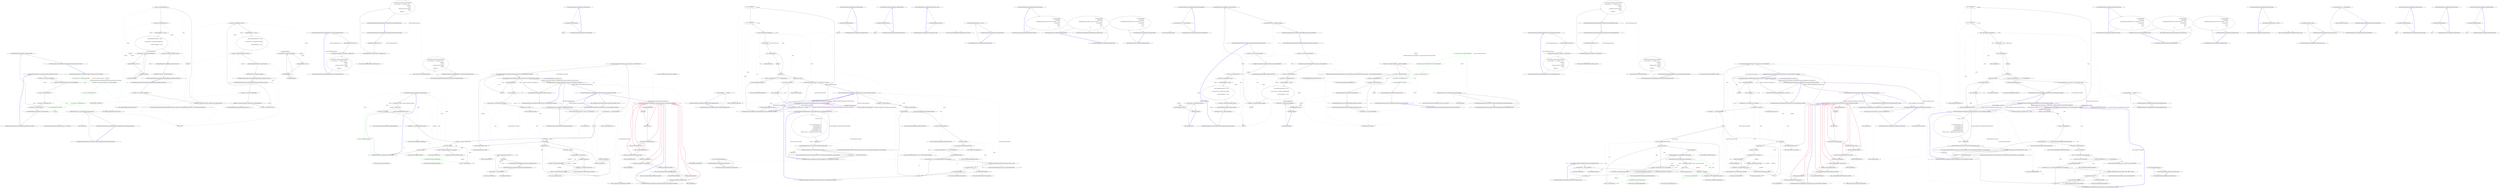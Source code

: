 digraph  {
m0_2_0 [file=merged, label="Entry RestSharp.IntegrationTests.StatusCodeTests.Handles_GET_Request_404_Error()", span="11-11"];
m0_2_1 [file=merged, label="Uri baseUrl = new Uri(''http://localhost:8080/'')", span="13-13"];
m0_2_2 [file=merged, label="SimpleServer.Create(baseUrl.AbsoluteUri, UrlToStatusCodeHandler)", span="15-15"];
m0_2_3 [file=merged, label="var client = new RestClient(baseUrl)", span="17-17"];
m0_2_8 [file=merged, label="Entry System.Uri.Uri(string)", span="0-0"];
m0_2_9 [file=merged, label="Entry RestSharp.IntegrationTests.Helpers.SimpleServer.Create(string, System.Action<System.Net.HttpListenerContext>, System.Net.AuthenticationSchemes)", span="12-12"];
m0_2_4 [file=merged, label="var request = new RestRequest(''404'')", span="18-18"];
m0_2_5 [file=merged, label="var response = client.Execute(request)", span="19-19"];
m0_2_10 [file=merged, label="Entry RestSharp.RestClient.RestClient(System.Uri)", span="68-68"];
m0_2_11 [file=merged, label="Entry RestSharp.RestRequest.RestRequest(string)", span="87-87"];
m0_2_6 [file=merged, label="Assert.Equal(HttpStatusCode.NotFound, response.StatusCode)", span="21-21"];
m0_2_7 [file=merged, label="Exit RestSharp.IntegrationTests.StatusCodeTests.Handles_GET_Request_404_Error()", span="11-11"];
m0_2_14 [file=merged, label="Entry RestSharp.IntegrationTests.StatusCodeTests.Handles_GET_Request_404_Error_With_Body()", span="26-26"];
m0_2_15 [color=green, community=0, file=merged, label="10: Uri baseUrl = new Uri(''http://localhost:8080/'')", span="28-28"];
m0_2_16 [color=green, community=0, file=merged, label="10: SimpleServer.Create(baseUrl.AbsoluteUri, UrlToStatusCodeHandler)", span="30-30"];
m0_2_17 [color=green, community=0, file=merged, label="10: var client = new RestClient(baseUrl)", span="32-32"];
m0_2_18 [color=green, community=0, file=merged, label="10: var request = new RestRequest(''404'')", span="33-33"];
m0_2_19 [color=green, community=0, file=merged, label="10: request.AddBody(''This is the body'')", span="35-35"];
m0_2_20 [file=merged, label="Assert.Equal(HttpStatusCode.NotFound, response.StatusCode)", span="37-37"];
m0_2_21 [file=merged, label="Exit RestSharp.IntegrationTests.StatusCodeTests.Handles_GET_Request_404_Error_With_Body()", span="26-26"];
m0_2_23 [file=merged, label="obj.Response.StatusCode = int.Parse(obj.Request.Url.Segments.Last())", span="43-43"];
m0_2_22 [file=merged, label="Entry RestSharp.IntegrationTests.StatusCodeTests.UrlToStatusCodeHandler(System.Net.HttpListenerContext)", span="41-41"];
m0_2_24 [file=merged, label="Exit RestSharp.IntegrationTests.StatusCodeTests.UrlToStatusCodeHandler(System.Net.HttpListenerContext)", span="41-41"];
m0_2_25 [file=merged, label="Entry System.Collections.Generic.IEnumerable<TSource>.Last<TSource>()", span="0-0"];
m0_2_26 [file=merged, label="Entry int.Parse(string)", span="0-0"];
m0_2_27 [file=merged, label="Entry RestSharp.IntegrationTests.StatusCodeTests.Handles_Different_Root_Element_On_Http_Error()", span="47-47"];
m0_2_28 [file=merged, label="Uri baseUrl = new Uri(''http://localhost:8888/'')", span="49-49"];
m0_2_29 [file=merged, label="SimpleServer.Create(baseUrl.AbsoluteUri, Handlers.Generic<ResponseHandler>())", span="51-51"];
m0_2_30 [file=merged, label="var client = new RestClient(baseUrl)", span="53-53"];
m0_2_38 [file=merged, label="Entry RestSharp.IntegrationTests.Helpers.Handlers.Generic<T>()", span="56-56"];
m0_2_31 [file=merged, label="var request = new RestRequest(''error'')", span="54-54"];
m0_2_34 [file=merged, label="var response = client.Execute<Response>(request)", span="65-65"];
m0_2_32 [file=merged, label="request.RootElement = ''Success''", span="56-56"];
m0_2_33 [file=merged, label="request.OnBeforeDeserialization = resp =>\r\n                {\r\n                    if (resp.StatusCode == HttpStatusCode.BadRequest)\r\n                    {\r\n                        \\nrequest.RootElement = ''Error'';\r\n                    }\r\n                }", span="57-63"];
m0_2_42 [file=merged, label="request.RootElement = ''Error''", span="61-61"];
m0_2_41 [file=merged, label="resp.StatusCode == HttpStatusCode.BadRequest", span="59-59"];
m0_2_35 [file=merged, label="Assert.Equal(HttpStatusCode.BadRequest, response.StatusCode)", span="67-67"];
m0_2_36 [file=merged, label="Assert.Equal(''Not found!'', response.Data.Message)", span="68-68"];
m0_2_37 [file=merged, label="Exit RestSharp.IntegrationTests.StatusCodeTests.Handles_Different_Root_Element_On_Http_Error()", span="47-47"];
m0_2_40 [file=merged, label="Entry lambda expression", span="57-63"];
m0_2_43 [file=merged, label="Exit lambda expression", span="57-63"];
m0_2_44 [file=merged, label="Entry RestSharp.IntegrationTests.StatusCodeTests.Handles_Default_Root_Element_On_No_Error()", span="73-73"];
m0_2_45 [file=merged, label="Uri baseUrl = new Uri(''http://localhost:8888/'')", span="75-75"];
m0_2_46 [file=merged, label="SimpleServer.Create(baseUrl.AbsoluteUri, Handlers.Generic<ResponseHandler>())", span="77-77"];
m0_2_47 [file=merged, label="var client = new RestClient(baseUrl)", span="79-79"];
m0_2_48 [file=merged, label="var request = new RestRequest(''success'')", span="80-80"];
m0_2_51 [file=merged, label="var response = client.Execute<Response>(request)", span="91-91"];
m0_2_49 [file=merged, label="request.RootElement = ''Success''", span="82-82"];
m0_2_50 [file=merged, label="request.OnBeforeDeserialization = resp =>\r\n                {\r\n                    if (resp.StatusCode == HttpStatusCode.NotFound)\r\n                    {\r\n                        \\nrequest.RootElement = ''Error'';\r\n                    }\r\n                }", span="83-89"];
m0_2_57 [file=merged, label="request.RootElement = ''Error''", span="87-87"];
m0_2_56 [file=merged, label="resp.StatusCode == HttpStatusCode.NotFound", span="85-85"];
m0_2_52 [file=merged, label="Assert.Equal(HttpStatusCode.OK, response.StatusCode)", span="93-93"];
m0_2_53 [file=merged, label="Assert.Equal(''Works!'', response.Data.Message)", span="94-94"];
m0_2_54 [file=merged, label="Exit RestSharp.IntegrationTests.StatusCodeTests.Handles_Default_Root_Element_On_No_Error()", span="73-73"];
m0_2_55 [file=merged, label="Entry lambda expression", span="83-89"];
m0_2_58 [file=merged, label="Exit lambda expression", span="83-89"];
m0_2_59 [file=merged, label="Entry RestSharp.IntegrationTests.ResponseHandler.error(System.Net.HttpListenerContext)", span="101-101"];
m0_2_60 [file=merged, label="context.Response.StatusCode = 400", span="103-103"];
m0_2_61 [file=merged, label="context.Response.Headers.Add(''Content-Type'', ''application/xml'')", span="104-104"];
m0_2_62 [file=merged, label="context.Response.OutputStream.WriteStringUtf8(\r\n@''<?xml version=''''1.0'''' encoding=''''utf-8'''' ?>\r\n<Response>\r\n    <Error>\r\n        <\\nMessage>Not found!</Message>\r\n    </Error>\r\n</Response>'')", span="105-111"];
m0_2_64 [file=merged, label="Entry System.Net.WebHeaderCollection.Add(string, string)", span="0-0"];
m0_2_63 [file=merged, label="Exit RestSharp.IntegrationTests.ResponseHandler.error(System.Net.HttpListenerContext)", span="101-101"];
m0_2_65 [file=merged, label="Entry System.IO.Stream.WriteStringUtf8(string)", span="7-7"];
m0_2_66 [file=merged, label="Entry RestSharp.IntegrationTests.ResponseHandler.errorwithbody(System.Net.HttpListenerContext)", span="114-114"];
m0_2_67 [file=merged, label="context.Response.StatusCode = 400", span="116-116"];
m0_2_68 [file=merged, label="context.Response.Headers.Add(''Content-Type'', ''application/xml'')", span="117-117"];
m0_2_69 [file=merged, label="context.Response.OutputStream.WriteStringUtf8(\r\n@''<?xml version=''''1.0'''' encoding=''''utf-8'''' ?>\r\n<Response>\r\n    <Error>\r\n        <\\nMessage>Not found!</Message>\r\n    </Error>\r\n</Response>'')", span="118-124"];
m0_2_70 [file=merged, label="Exit RestSharp.IntegrationTests.ResponseHandler.errorwithbody(System.Net.HttpListenerContext)", span="114-114"];
m0_2_71 [file=merged, label="Entry RestSharp.IntegrationTests.ResponseHandler.success(System.Net.HttpListenerContext)", span="127-127"];
m0_2_72 [file=merged, label="context.Response.OutputStream.WriteStringUtf8(\r\n@''<?xml version=''''1.0'''' encoding=''''utf-8'''' ?>\r\n<Response>\r\n    <Success>\r\n        <\\nMessage>Works!</Message>\r\n    </Success>\r\n</Response>'')", span="129-135"];
m0_2_73 [file=merged, label="Exit RestSharp.IntegrationTests.ResponseHandler.success(System.Net.HttpListenerContext)", span="127-127"];
m0_3_0 [file=merged, label="Entry RestSharp.Extensions.StringExtensions.UrlDecode(string)", span="40-40"];
m0_3_1 [file=merged, label="return HttpUtility.UrlDecode(input);", span="42-42"];
m0_3_2 [file=merged, label="Exit RestSharp.Extensions.StringExtensions.UrlDecode(string)", span="40-40"];
m0_3_4 [file=merged, label="Entry RestSharp.Extensions.StringExtensions.UrlEncode(string)", span="50-50"];
m0_3_5 [file=merged, label="int maxLength = 32766", span="52-52"];
m0_3_6 [file=merged, label="input == null", span="53-53"];
m0_3_8 [file=merged, label="input.Length <= maxLength", span="56-56"];
m0_3_9 [color=green, community=0, file=merged, label="25: return Uri.EscapeUriString(input);", span="57-57"];
m0_3_10 [file=merged, label="StringBuilder sb = new StringBuilder(input.Length * 2)", span="59-59"];
m0_3_12 [file=merged, label="index < input.Length", span="62-62"];
m0_3_13 [file=merged, label="int length = Math.Min(input.Length - index, maxLength)", span="64-64"];
m0_3_14 [file=merged, label="string subString = input.Substring(index, length)", span="65-65"];
m0_3_7 [file=merged, label="throw new ArgumentNullException(''input'');", span="54-54"];
m0_3_18 [file=merged, label="Exit RestSharp.Extensions.StringExtensions.UrlEncode(string)", span="50-50"];
m0_3_19 [file=merged, label="Entry System.ArgumentNullException.ArgumentNullException(string)", span="0-0"];
m0_3_20 [file=merged, label="Entry System.Uri.EscapeUriString(string)", span="0-0"];
m0_3_11 [file=merged, label="int index = 0", span="60-60"];
m0_3_15 [color=green, community=0, file=merged, label="25: sb.Append(Uri.EscapeUriString(subString))", span="67-67"];
m0_3_17 [file=merged, label="return sb.ToString();", span="71-71"];
m0_3_21 [file=merged, label="Entry System.Text.StringBuilder.StringBuilder(int)", span="0-0"];
m0_3_16 [file=merged, label="index += subString.Length", span="68-68"];
m0_3_22 [file=merged, label="Entry System.Math.Min(int, int)", span="0-0"];
m0_3_23 [file=merged, label="Entry string.Substring(int, int)", span="0-0"];
m0_3_24 [file=merged, label="Entry System.Text.StringBuilder.Append(string)", span="0-0"];
m0_3_25 [file=merged, label="Entry System.Text.StringBuilder.ToString()", span="0-0"];
m0_3_26 [file=merged, label="Entry RestSharp.Extensions.StringExtensions.HtmlDecode(string)", span="75-75"];
m0_3_27 [file=merged, label="return HttpUtility.HtmlDecode(input);", span="77-77"];
m0_3_28 [file=merged, label="Exit RestSharp.Extensions.StringExtensions.HtmlDecode(string)", span="75-75"];
m0_3_30 [file=merged, label="Entry RestSharp.Extensions.StringExtensions.HtmlEncode(string)", span="80-80"];
m0_3_31 [file=merged, label="return HttpUtility.HtmlEncode(input);", span="82-82"];
m0_3_32 [file=merged, label="Exit RestSharp.Extensions.StringExtensions.HtmlEncode(string)", span="80-80"];
m0_3_34 [file=merged, label="Entry RestSharp.Extensions.StringExtensions.HasValue(string)", span="98-98"];
m0_3_35 [file=merged, label="return !string.IsNullOrEmpty(input);", span="100-100"];
m0_3_36 [file=merged, label="Exit RestSharp.Extensions.StringExtensions.HasValue(string)", span="98-98"];
m0_3_37 [file=merged, label="Entry string.IsNullOrEmpty(string)", span="0-0"];
m0_3_38 [file=merged, label="Entry RestSharp.Extensions.StringExtensions.RemoveUnderscoresAndDashes(string)", span="108-108"];
m0_3_39 [file=merged, label="return input.Replace(''_'', '''').Replace(''-'', '''');", span="110-110"];
m0_3_40 [file=merged, label="Exit RestSharp.Extensions.StringExtensions.RemoveUnderscoresAndDashes(string)", span="108-108"];
m0_3_41 [file=merged, label="Entry string.Replace(string, string)", span="0-0"];
m0_3_42 [file=merged, label="Entry RestSharp.Extensions.StringExtensions.ParseJsonDate(string, System.Globalization.CultureInfo)", span="119-119"];
m0_3_43 [file=merged, label="input = input.Replace(''\n'', '''')", span="121-121"];
m0_3_53 [file=merged, label="return ExtractDate(input, @''\\?/Date\((-?\d+)(-|\+)?([0-9]{4})?\)\\?/'', culture);", span="141-141"];
m0_3_56 [file=merged, label="return ExtractDate(input, @''newDate\((-?\d+)*\)'', culture);", span="148-148"];
m0_3_57 [file=merged, label="return ParseFormattedDate(input, culture);", span="151-151"];
m0_3_59 [file=merged, label="Entry string.RemoveSurroundingQuotes()", span="159-159"];
m0_3_64 [file=merged, label="Entry RestSharp.Extensions.StringExtensions.ExtractDate(string, string, System.Globalization.CultureInfo)", span="216-216"];
m0_3_65 [file=merged, label="Entry RestSharp.Extensions.StringExtensions.ParseFormattedDate(string, System.Globalization.CultureInfo)", span="170-170"];
m0_3_44 [file=merged, label="input = input.Replace(''\r'', '''')", span="122-122"];
m0_3_45 [file=merged, label="input = input.RemoveSurroundingQuotes()", span="123-123"];
m0_3_46 [file=merged, label="long? unix = null", span="125-125"];
m0_3_47 [file=merged, label="unix = Int64.Parse(input)", span="129-129"];
m0_3_52 [file=merged, label="input.Contains(''/Date('')", span="139-139"];
m0_3_54 [file=merged, label="input.Contains(''new Date('')", span="144-144"];
m0_3_55 [file=merged, label="input = input.Replace('' '', '''')", span="146-146"];
m0_3_48 [file=merged, label=Exception, span="131-131"];
m0_3_49 [file=merged, label="unix.HasValue", span="133-133"];
m0_3_51 [file=merged, label="return epoch.AddSeconds(unix.Value);", span="136-136"];
m0_3_60 [file=merged, label="Entry long.Parse(string)", span="0-0"];
m0_3_50 [file=merged, label="var epoch = new DateTime(1970, 1, 1, 0, 0, 0, DateTimeKind.Utc)", span="135-135"];
m0_3_61 [file=merged, label="Entry System.DateTime.DateTime(int, int, int, int, int, int, System.DateTimeKind)", span="0-0"];
m0_3_58 [file=merged, label="Exit RestSharp.Extensions.StringExtensions.ParseJsonDate(string, System.Globalization.CultureInfo)", span="119-119"];
m0_3_62 [file=merged, label="Entry System.DateTime.AddSeconds(double)", span="0-0"];
m0_3_63 [file=merged, label="Entry string.Contains(string)", span="0-0"];
m0_3_83 [file=merged, label="DateTime dt = DateTime.MinValue", span="218-218"];
m0_3_84 [file=merged, label="var regex = new Regex(pattern)", span="219-219"];
m0_3_85 [file=merged, label="regex.IsMatch(input)", span="221-221"];
m0_3_86 [file=merged, label="var matches = regex.Matches(input)", span="223-223"];
m0_3_92 [file=merged, label="var mod = DateTime.ParseExact(match.Groups[3].Value, ''HHmm'', culture)", span="233-233"];
m0_3_96 [file=merged, label="return dt;", span="246-246"];
m0_3_98 [file=merged, label="Entry System.Text.RegularExpressions.Regex.Regex(string)", span="0-0"];
m0_3_99 [file=merged, label="Entry System.Text.RegularExpressions.Regex.IsMatch(string)", span="0-0"];
m0_3_87 [file=merged, label="var match = matches[0]", span="224-224"];
m0_3_100 [file=merged, label="Entry System.Text.RegularExpressions.Regex.Matches(string)", span="0-0"];
m0_3_88 [file=merged, label="var ms = Convert.ToInt64(match.Groups[1].Value)", span="225-225"];
m0_3_91 [file=merged, label="match.Groups.Count > 2 && !String.IsNullOrEmpty(match.Groups[3].Value)", span="231-231"];
m0_3_93 [file=merged, label="match.Groups[2].Value == ''+''", span="235-235"];
m0_3_89 [file=merged, label="var epoch = new DateTime(1970, 1, 1, 0, 0, 0, DateTimeKind.Utc)", span="226-226"];
m0_3_90 [file=merged, label="dt = epoch.AddMilliseconds(ms)", span="228-228"];
m0_3_101 [file=merged, label="Entry System.Convert.ToInt64(string)", span="0-0"];
m0_3_94 [file=merged, label="dt = dt.Add(mod.TimeOfDay)", span="237-237"];
m0_3_95 [file=merged, label="dt = dt.Subtract(mod.TimeOfDay)", span="241-241"];
m0_3_102 [file=merged, label="Entry System.DateTime.AddMilliseconds(double)", span="0-0"];
m0_3_103 [file=merged, label="Entry System.DateTime.ParseExact(string, string, System.IFormatProvider)", span="0-0"];
m0_3_104 [file=merged, label="Entry System.DateTime.Add(System.TimeSpan)", span="0-0"];
m0_3_105 [file=merged, label="Entry System.DateTime.Subtract(System.TimeSpan)", span="0-0"];
m0_3_97 [file=merged, label="Exit RestSharp.Extensions.StringExtensions.ExtractDate(string, string, System.Globalization.CultureInfo)", span="216-216"];
m0_3_73 [file=merged, label="var formats = new[]\r\n            {\r\n                ''u'',\r\n                ''s'',\r\n                ''yyyy'-'MM'-'dd'T'HH':'\\nmm':'ss'Z''',\r\n                ''yyyy-MM-ddTHH:mm:ssZ'',\r\n                ''yyyy-MM-dd HH:mm:ssZ'',\r\n                ''yyyy-MM-ddTHH:\\nmm:ss'',\r\n                ''yyyy-MM-ddTHH:mm:sszzzzzz'',\r\n                ''M/d/yyyy h:mm:ss tt'' // default format for invariant \\nculture\r\n            }", span="172-182"];
m0_3_74 [file=merged, label="DateTime date", span="200-200"];
m0_3_75 [file=merged, label="DateTime.TryParseExact(input, formats, culture, DateTimeStyles.None, out date)", span="202-202"];
m0_3_77 [file=merged, label="DateTime.TryParse(input, culture, DateTimeStyles.None, out date)", span="207-207"];
m0_3_76 [file=merged, label="return date;", span="204-204"];
m0_3_81 [file=merged, label="Entry System.DateTime.TryParseExact(string, string[], System.IFormatProvider, System.Globalization.DateTimeStyles, out System.DateTime)", span="0-0"];
m0_3_80 [file=merged, label="Exit RestSharp.Extensions.StringExtensions.ParseFormattedDate(string, System.Globalization.CultureInfo)", span="170-170"];
m0_3_78 [file=merged, label="return date;", span="209-209"];
m0_3_79 [file=merged, label="return default(DateTime);", span="213-213"];
m0_3_82 [file=merged, label="Entry System.DateTime.TryParse(string, System.IFormatProvider, System.Globalization.DateTimeStyles, out System.DateTime)", span="0-0"];
m0_3_66 [file=merged, label="Entry RestSharp.Extensions.StringExtensions.RemoveSurroundingQuotes(string)", span="159-159"];
m0_3_67 [file=merged, label="input.StartsWith(''\'''') && input.EndsWith(''\'''')", span="161-161"];
m0_3_68 [file=merged, label="input = input.Substring(1, input.Length - 2)", span="164-164"];
m0_3_69 [file=merged, label="return input;", span="167-167"];
m0_3_71 [file=merged, label="Entry string.StartsWith(string)", span="0-0"];
m0_3_72 [file=merged, label="Entry string.EndsWith(string)", span="0-0"];
m0_3_70 [file=merged, label="Exit RestSharp.Extensions.StringExtensions.RemoveSurroundingQuotes(string)", span="159-159"];
m0_3_106 [file=merged, label="Entry RestSharp.Extensions.StringExtensions.Matches(string, string)", span="255-255"];
m0_3_107 [file=merged, label="return Regex.IsMatch(input, pattern);", span="257-257"];
m0_3_108 [file=merged, label="Exit RestSharp.Extensions.StringExtensions.Matches(string, string)", span="255-255"];
m0_3_109 [file=merged, label="Entry System.Text.RegularExpressions.Regex.IsMatch(string, string)", span="0-0"];
m0_3_110 [file=merged, label="Entry RestSharp.Extensions.StringExtensions.ToPascalCase(string, System.Globalization.CultureInfo)", span="266-266"];
m0_3_111 [file=merged, label="return ToPascalCase(lowercaseAndUnderscoredWord, true, culture);", span="268-268"];
m0_3_113 [file=merged, label="Entry RestSharp.Extensions.StringExtensions.ToPascalCase(string, bool, System.Globalization.CultureInfo)", span="278-278"];
m0_3_142 [file=merged, label="Entry RestSharp.Extensions.StringExtensions.ToCamelCase(string, System.Globalization.CultureInfo)", span="318-318"];
m0_3_112 [file=merged, label="Exit RestSharp.Extensions.StringExtensions.ToPascalCase(string, System.Globalization.CultureInfo)", span="266-266"];
m0_3_114 [file=merged, label="String.IsNullOrEmpty(text)", span="280-280"];
m0_3_115 [file=merged, label="return text;", span="281-281"];
m0_3_116 [file=merged, label="text = text.Replace(''_'', '' '')", span="283-283"];
m0_3_117 [file=merged, label="string joinString = removeUnderscores ? String.Empty : ''_''", span="285-285"];
m0_3_126 [file=merged, label="restOfWord = restOfWord.ToLower(culture)", span="298-298"];
m0_3_127 [file=merged, label="char firstChar = char.ToUpper(word[0], culture)", span="300-300"];
m0_3_131 [file=merged, label="return String.Concat(words[0].Substring(0, 1).ToUpper(culture), words[0].Substring(1));", span="309-309"];
m0_3_132 [file=merged, label="Exit RestSharp.Extensions.StringExtensions.ToPascalCase(string, bool, System.Globalization.CultureInfo)", span="278-278"];
m0_3_118 [file=merged, label="string[] words = text.Split(' ')", span="286-286"];
m0_3_130 [file=merged, label="return String.Join(joinString, words);", span="306-306"];
m0_3_119 [file=merged, label="words.Length > 1 || words[0].IsUpperCase()", span="288-288"];
m0_3_121 [file=merged, label="i < words.Length", span="290-290"];
m0_3_122 [file=merged, label="words[i].Length > 0", span="292-292"];
m0_3_123 [file=merged, label="string word = words[i]", span="294-294"];
m0_3_128 [file=merged, label="words[i] = String.Concat(firstChar, restOfWord)", span="302-302"];
m0_3_133 [file=merged, label="Entry string.Split(params char[])", span="0-0"];
m0_3_120 [file=merged, label="int i = 0", span="290-290"];
m0_3_134 [file=merged, label="Entry string.IsUpperCase()", span="338-338"];
m0_3_129 [file=merged, label="i++", span="290-290"];
m0_3_124 [file=merged, label="string restOfWord = word.Substring(1)", span="295-295"];
m0_3_125 [file=merged, label="restOfWord.IsUpperCase()", span="297-297"];
m0_3_135 [file=merged, label="Entry string.Substring(int)", span="0-0"];
m0_3_136 [file=merged, label="Entry string.ToLower(System.Globalization.CultureInfo)", span="0-0"];
m0_3_137 [file=merged, label="Entry char.ToUpper(char, System.Globalization.CultureInfo)", span="0-0"];
m0_3_138 [file=merged, label="Entry string.Concat(object, object)", span="0-0"];
m0_3_139 [file=merged, label="Entry string.Join(string, params string[])", span="0-0"];
m0_3_140 [file=merged, label="Entry string.ToUpper(System.Globalization.CultureInfo)", span="0-0"];
m0_3_141 [file=merged, label="Entry string.Concat(string, string)", span="0-0"];
m0_3_143 [file=merged, label="return MakeInitialLowerCase(ToPascalCase(lowercaseAndUnderscoredWord, culture));", span="320-320"];
m0_3_145 [file=merged, label="Entry RestSharp.Extensions.StringExtensions.MakeInitialLowerCase(string)", span="328-328"];
m0_3_166 [file=merged, label="Entry RestSharp.Extensions.StringExtensions.GetNameVariants(string, System.Globalization.CultureInfo)", span="407-407"];
m0_3_144 [file=merged, label="Exit RestSharp.Extensions.StringExtensions.ToCamelCase(string, System.Globalization.CultureInfo)", span="318-318"];
m0_3_146 [file=merged, label="return String.Concat(word.Substring(0, 1).ToLower(), word.Substring(1));", span="330-330"];
m0_3_147 [file=merged, label="Exit RestSharp.Extensions.StringExtensions.MakeInitialLowerCase(string)", span="328-328"];
m0_3_148 [file=merged, label="Entry string.ToLower()", span="0-0"];
m0_3_149 [file=merged, label="Entry RestSharp.Extensions.StringExtensions.IsUpperCase(string)", span="338-338"];
m0_3_150 [file=merged, label="return Regex.IsMatch(inputString, @''^[A-Z]+$'');", span="340-340"];
m0_3_151 [file=merged, label="Exit RestSharp.Extensions.StringExtensions.IsUpperCase(string)", span="338-338"];
m0_3_152 [file=merged, label="Entry RestSharp.Extensions.StringExtensions.AddUnderscores(string)", span="348-348"];
m0_3_153 [file=merged, label="return Regex.Replace(\r\n                Regex.Replace(\r\n                    Regex.Replace(pascalCasedWord, @''([A-Z]+)([A-Z][\\na-z])'', ''$1_$2''),\r\n                    @''([a-z\d])([A-Z])'',\r\n                    ''$1_$2''),\r\n                @''[-\s]'',\r\n                ''_'');", span="350-356"];
m0_3_154 [file=merged, label="Exit RestSharp.Extensions.StringExtensions.AddUnderscores(string)", span="348-348"];
m0_3_155 [file=merged, label="Entry System.Text.RegularExpressions.Regex.Replace(string, string, string)", span="0-0"];
m0_3_156 [file=merged, label="Entry RestSharp.Extensions.StringExtensions.AddDashes(string)", span="364-364"];
m0_3_157 [file=merged, label="return Regex.Replace(\r\n                Regex.Replace(\r\n                    Regex.Replace(pascalCasedWord, @''([A-Z]+)([A-Z][\\na-z])'', ''$1-$2''),\r\n                    @''([a-z\d])([A-Z])'',\r\n                    ''$1-$2''),\r\n                @''[\s]'',\r\n                ''\\n-'');", span="366-372"];
m0_3_158 [file=merged, label="Exit RestSharp.Extensions.StringExtensions.AddDashes(string)", span="364-364"];
m0_3_159 [file=merged, label="Entry RestSharp.Extensions.StringExtensions.AddUnderscorePrefix(string)", span="380-380"];
m0_3_160 [file=merged, label="return string.Format(''_{0}'', pascalCasedWord);", span="382-382"];
m0_3_161 [file=merged, label="Exit RestSharp.Extensions.StringExtensions.AddUnderscorePrefix(string)", span="380-380"];
m0_3_162 [file=merged, label="Entry string.Format(string, object)", span="0-0"];
m0_3_163 [file=merged, label="Entry RestSharp.Extensions.StringExtensions.AddSpaces(string)", span="390-390"];
m0_3_164 [file=merged, label="return Regex.Replace(\r\n                Regex.Replace(\r\n                    Regex.Replace(pascalCasedWord, @''([A-Z]+)([A-Z][\\na-z])'', ''$1 $2''),\r\n                    @''([a-z\d])([A-Z])'',\r\n                    ''$1 $2''),\r\n                @''[-\s]'',\r\n                '' '');", span="392-398"];
m0_3_165 [file=merged, label="Exit RestSharp.Extensions.StringExtensions.AddSpaces(string)", span="390-390"];
m0_3_167 [file=merged, label="String.IsNullOrEmpty(name)", span="409-409"];
m0_3_168 [file=merged, label="yield break;", span="410-410"];
m0_3_169 [file=merged, label="yield return name;", span="412-412"];
m0_3_170 [file=merged, label="yield return name.ToCamelCase(culture);", span="415-415"];
m0_3_171 [file=merged, label="yield return name.ToLower(culture);", span="418-418"];
m0_3_172 [file=merged, label="yield return name.AddUnderscores();", span="421-421"];
m0_3_173 [file=merged, label="yield return name.AddUnderscores().ToLower(culture);", span="424-424"];
m0_3_174 [file=merged, label="yield return name.AddDashes();", span="427-427"];
m0_3_175 [file=merged, label="yield return name.AddDashes().ToLower(culture);", span="430-430"];
m0_3_176 [file=merged, label="yield return name.AddUnderscorePrefix();", span="433-433"];
m0_3_177 [file=merged, label="yield return name.ToCamelCase(culture).AddUnderscorePrefix();", span="436-436"];
m0_3_178 [file=merged, label="yield return name.AddSpaces();", span="439-439"];
m0_3_179 [file=merged, label="yield return name.AddSpaces().ToLower(culture);", span="442-442"];
m0_3_181 [file=merged, label="Entry string.ToCamelCase(System.Globalization.CultureInfo)", span="318-318"];
m0_3_182 [file=merged, label="Entry string.AddUnderscores()", span="348-348"];
m0_3_183 [file=merged, label="Entry string.AddDashes()", span="364-364"];
m0_3_184 [file=merged, label="Entry string.AddUnderscorePrefix()", span="380-380"];
m0_3_185 [file=merged, label="Entry string.AddSpaces()", span="390-390"];
m0_3_180 [file=merged, label="Exit RestSharp.Extensions.StringExtensions.GetNameVariants(string, System.Globalization.CultureInfo)", span="407-407"];
m3_44 [cluster="RestSharp.IntegrationTests.StatusCodeTests.Handles_Default_Root_Element_On_No_Error()", file="StatusCodeTests.cs", label="Entry RestSharp.IntegrationTests.StatusCodeTests.Handles_Default_Root_Element_On_No_Error()", span="73-73"];
m3_45 [cluster="RestSharp.IntegrationTests.StatusCodeTests.Handles_Default_Root_Element_On_No_Error()", file="StatusCodeTests.cs", label="Uri baseUrl = new Uri(''http://localhost:8888/'')", span="75-75"];
m3_46 [cluster="RestSharp.IntegrationTests.StatusCodeTests.Handles_Default_Root_Element_On_No_Error()", file="StatusCodeTests.cs", label="SimpleServer.Create(baseUrl.AbsoluteUri, Handlers.Generic<ResponseHandler>())", span="77-77"];
m3_47 [cluster="RestSharp.IntegrationTests.StatusCodeTests.Handles_Default_Root_Element_On_No_Error()", file="StatusCodeTests.cs", label="var client = new RestClient(baseUrl)", span="79-79"];
m3_48 [cluster="RestSharp.IntegrationTests.StatusCodeTests.Handles_Default_Root_Element_On_No_Error()", file="StatusCodeTests.cs", label="var request = new RestRequest(''success'')", span="80-80"];
m3_51 [cluster="RestSharp.IntegrationTests.StatusCodeTests.Handles_Default_Root_Element_On_No_Error()", file="StatusCodeTests.cs", label="var response = client.Execute<Response>(request)", span="91-91"];
m3_49 [cluster="RestSharp.IntegrationTests.StatusCodeTests.Handles_Default_Root_Element_On_No_Error()", file="StatusCodeTests.cs", label="request.RootElement = ''Success''", span="82-82"];
m3_50 [cluster="RestSharp.IntegrationTests.StatusCodeTests.Handles_Default_Root_Element_On_No_Error()", file="StatusCodeTests.cs", label="request.OnBeforeDeserialization = resp =>\r\n                {\r\n                    if (resp.StatusCode == HttpStatusCode.NotFound)\r\n                    {\r\n                        \\nrequest.RootElement = ''Error'';\r\n                    }\r\n                }", span="83-89"];
m3_52 [cluster="RestSharp.IntegrationTests.StatusCodeTests.Handles_Default_Root_Element_On_No_Error()", file="StatusCodeTests.cs", label="Assert.Equal(HttpStatusCode.OK, response.StatusCode)", span="93-93"];
m3_53 [cluster="RestSharp.IntegrationTests.StatusCodeTests.Handles_Default_Root_Element_On_No_Error()", file="StatusCodeTests.cs", label="Assert.Equal(''Works!'', response.Data.Message)", span="94-94"];
m3_54 [cluster="RestSharp.IntegrationTests.StatusCodeTests.Handles_Default_Root_Element_On_No_Error()", file="StatusCodeTests.cs", label="Exit RestSharp.IntegrationTests.StatusCodeTests.Handles_Default_Root_Element_On_No_Error()", span="73-73"];
m3_25 [cluster="System.Collections.Generic.IEnumerable<TSource>.Last<TSource>()", file="StatusCodeTests.cs", label="Entry System.Collections.Generic.IEnumerable<TSource>.Last<TSource>()", span="0-0"];
m3_26 [cluster="int.Parse(string)", file="StatusCodeTests.cs", label="Entry int.Parse(string)", span="0-0"];
m3_38 [cluster="RestSharp.IntegrationTests.Helpers.Handlers.Generic<T>()", file="StatusCodeTests.cs", label="Entry RestSharp.IntegrationTests.Helpers.Handlers.Generic<T>()", span="56-56"];
m3_10 [cluster="RestSharp.RestClient.RestClient(System.Uri)", file="StatusCodeTests.cs", label="Entry RestSharp.RestClient.RestClient(System.Uri)", span="68-68"];
m3_9 [cluster="RestSharp.IntegrationTests.Helpers.SimpleServer.Create(string, System.Action<System.Net.HttpListenerContext>, System.Net.AuthenticationSchemes)", file="StatusCodeTests.cs", label="Entry RestSharp.IntegrationTests.Helpers.SimpleServer.Create(string, System.Action<System.Net.HttpListenerContext>, System.Net.AuthenticationSchemes)", span="12-12"];
m3_59 [cluster="RestSharp.IntegrationTests.ResponseHandler.error(System.Net.HttpListenerContext)", file="StatusCodeTests.cs", label="Entry RestSharp.IntegrationTests.ResponseHandler.error(System.Net.HttpListenerContext)", span="101-101"];
m3_60 [cluster="RestSharp.IntegrationTests.ResponseHandler.error(System.Net.HttpListenerContext)", file="StatusCodeTests.cs", label="context.Response.StatusCode = 400", span="103-103"];
m3_61 [cluster="RestSharp.IntegrationTests.ResponseHandler.error(System.Net.HttpListenerContext)", file="StatusCodeTests.cs", label="context.Response.Headers.Add(''Content-Type'', ''application/xml'')", span="104-104"];
m3_62 [cluster="RestSharp.IntegrationTests.ResponseHandler.error(System.Net.HttpListenerContext)", file="StatusCodeTests.cs", label="context.Response.OutputStream.WriteStringUtf8(\r\n@''<?xml version=''''1.0'''' encoding=''''utf-8'''' ?>\r\n<Response>\r\n    <Error>\r\n        <\\nMessage>Not found!</Message>\r\n    </Error>\r\n</Response>'')", span="105-111"];
m3_63 [cluster="RestSharp.IntegrationTests.ResponseHandler.error(System.Net.HttpListenerContext)", file="StatusCodeTests.cs", label="Exit RestSharp.IntegrationTests.ResponseHandler.error(System.Net.HttpListenerContext)", span="101-101"];
m3_65 [cluster="System.IO.Stream.WriteStringUtf8(string)", file="StatusCodeTests.cs", label="Entry System.IO.Stream.WriteStringUtf8(string)", span="7-7"];
m3_27 [cluster="RestSharp.IntegrationTests.StatusCodeTests.Handles_Different_Root_Element_On_Http_Error()", file="StatusCodeTests.cs", label="Entry RestSharp.IntegrationTests.StatusCodeTests.Handles_Different_Root_Element_On_Http_Error()", span="47-47"];
m3_28 [cluster="RestSharp.IntegrationTests.StatusCodeTests.Handles_Different_Root_Element_On_Http_Error()", file="StatusCodeTests.cs", label="Uri baseUrl = new Uri(''http://localhost:8888/'')", span="49-49"];
m3_29 [cluster="RestSharp.IntegrationTests.StatusCodeTests.Handles_Different_Root_Element_On_Http_Error()", file="StatusCodeTests.cs", label="SimpleServer.Create(baseUrl.AbsoluteUri, Handlers.Generic<ResponseHandler>())", span="51-51"];
m3_30 [cluster="RestSharp.IntegrationTests.StatusCodeTests.Handles_Different_Root_Element_On_Http_Error()", file="StatusCodeTests.cs", label="var client = new RestClient(baseUrl)", span="53-53"];
m3_31 [cluster="RestSharp.IntegrationTests.StatusCodeTests.Handles_Different_Root_Element_On_Http_Error()", file="StatusCodeTests.cs", label="var request = new RestRequest(''error'')", span="54-54"];
m3_34 [cluster="RestSharp.IntegrationTests.StatusCodeTests.Handles_Different_Root_Element_On_Http_Error()", file="StatusCodeTests.cs", label="var response = client.Execute<Response>(request)", span="65-65"];
m3_32 [cluster="RestSharp.IntegrationTests.StatusCodeTests.Handles_Different_Root_Element_On_Http_Error()", file="StatusCodeTests.cs", label="request.RootElement = ''Success''", span="56-56"];
m3_33 [cluster="RestSharp.IntegrationTests.StatusCodeTests.Handles_Different_Root_Element_On_Http_Error()", file="StatusCodeTests.cs", label="request.OnBeforeDeserialization = resp =>\r\n                {\r\n                    if (resp.StatusCode == HttpStatusCode.BadRequest)\r\n                    {\r\n                        \\nrequest.RootElement = ''Error'';\r\n                    }\r\n                }", span="57-63"];
m3_35 [cluster="RestSharp.IntegrationTests.StatusCodeTests.Handles_Different_Root_Element_On_Http_Error()", file="StatusCodeTests.cs", label="Assert.Equal(HttpStatusCode.BadRequest, response.StatusCode)", span="67-67"];
m3_36 [cluster="RestSharp.IntegrationTests.StatusCodeTests.Handles_Different_Root_Element_On_Http_Error()", file="StatusCodeTests.cs", label="Assert.Equal(''Not found!'', response.Data.Message)", span="68-68"];
m3_37 [cluster="RestSharp.IntegrationTests.StatusCodeTests.Handles_Different_Root_Element_On_Http_Error()", file="StatusCodeTests.cs", label="Exit RestSharp.IntegrationTests.StatusCodeTests.Handles_Different_Root_Element_On_Http_Error()", span="47-47"];
m3_8 [cluster="System.Uri.Uri(string)", file="StatusCodeTests.cs", label="Entry System.Uri.Uri(string)", span="0-0"];
m3_66 [cluster="RestSharp.IntegrationTests.ResponseHandler.errorwithbody(System.Net.HttpListenerContext)", file="StatusCodeTests.cs", label="Entry RestSharp.IntegrationTests.ResponseHandler.errorwithbody(System.Net.HttpListenerContext)", span="114-114"];
m3_67 [cluster="RestSharp.IntegrationTests.ResponseHandler.errorwithbody(System.Net.HttpListenerContext)", file="StatusCodeTests.cs", label="context.Response.StatusCode = 400", span="116-116"];
m3_68 [cluster="RestSharp.IntegrationTests.ResponseHandler.errorwithbody(System.Net.HttpListenerContext)", file="StatusCodeTests.cs", label="context.Response.Headers.Add(''Content-Type'', ''application/xml'')", span="117-117"];
m3_69 [cluster="RestSharp.IntegrationTests.ResponseHandler.errorwithbody(System.Net.HttpListenerContext)", file="StatusCodeTests.cs", label="context.Response.OutputStream.WriteStringUtf8(\r\n@''<?xml version=''''1.0'''' encoding=''''utf-8'''' ?>\r\n<Response>\r\n    <Error>\r\n        <\\nMessage>Not found!</Message>\r\n    </Error>\r\n</Response>'')", span="118-124"];
m3_70 [cluster="RestSharp.IntegrationTests.ResponseHandler.errorwithbody(System.Net.HttpListenerContext)", file="StatusCodeTests.cs", label="Exit RestSharp.IntegrationTests.ResponseHandler.errorwithbody(System.Net.HttpListenerContext)", span="114-114"];
m3_11 [cluster="RestSharp.RestRequest.RestRequest(string)", file="StatusCodeTests.cs", label="Entry RestSharp.RestRequest.RestRequest(string)", span="87-87"];
m3_64 [cluster="System.Net.WebHeaderCollection.Add(string, string)", file="StatusCodeTests.cs", label="Entry System.Net.WebHeaderCollection.Add(string, string)", span="0-0"];
m3_23 [cluster="RestSharp.IntegrationTests.StatusCodeTests.UrlToStatusCodeHandler(System.Net.HttpListenerContext)", file="StatusCodeTests.cs", label="obj.Response.StatusCode = int.Parse(obj.Request.Url.Segments.Last())", span="43-43"];
m3_0 [cluster="RestSharp.IntegrationTests.StatusCodeTests.Handles_GET_Request_404_Error()", file="StatusCodeTests.cs", label="Entry RestSharp.IntegrationTests.StatusCodeTests.Handles_GET_Request_404_Error()", span="11-11"];
m3_1 [cluster="RestSharp.IntegrationTests.StatusCodeTests.Handles_GET_Request_404_Error()", file="StatusCodeTests.cs", label="Uri baseUrl = new Uri(''http://localhost:8080/'')", span="13-13"];
m3_2 [cluster="RestSharp.IntegrationTests.StatusCodeTests.Handles_GET_Request_404_Error()", file="StatusCodeTests.cs", label="SimpleServer.Create(baseUrl.AbsoluteUri, UrlToStatusCodeHandler)", span="15-15"];
m3_3 [cluster="RestSharp.IntegrationTests.StatusCodeTests.Handles_GET_Request_404_Error()", file="StatusCodeTests.cs", label="var client = new RestClient(baseUrl)", span="17-17"];
m3_4 [cluster="RestSharp.IntegrationTests.StatusCodeTests.Handles_GET_Request_404_Error()", file="StatusCodeTests.cs", label="var request = new RestRequest(''404'')", span="18-18"];
m3_5 [cluster="RestSharp.IntegrationTests.StatusCodeTests.Handles_GET_Request_404_Error()", file="StatusCodeTests.cs", label="var response = client.Execute(request)", span="19-19"];
m3_6 [cluster="RestSharp.IntegrationTests.StatusCodeTests.Handles_GET_Request_404_Error()", file="StatusCodeTests.cs", label="Assert.Equal(HttpStatusCode.NotFound, response.StatusCode)", span="21-21"];
m3_7 [cluster="RestSharp.IntegrationTests.StatusCodeTests.Handles_GET_Request_404_Error()", file="StatusCodeTests.cs", label="Exit RestSharp.IntegrationTests.StatusCodeTests.Handles_GET_Request_404_Error()", span="11-11"];
m3_71 [cluster="RestSharp.IntegrationTests.ResponseHandler.success(System.Net.HttpListenerContext)", file="StatusCodeTests.cs", label="Entry RestSharp.IntegrationTests.ResponseHandler.success(System.Net.HttpListenerContext)", span="127-127"];
m3_72 [cluster="RestSharp.IntegrationTests.ResponseHandler.success(System.Net.HttpListenerContext)", file="StatusCodeTests.cs", label="context.Response.OutputStream.WriteStringUtf8(\r\n@''<?xml version=''''1.0'''' encoding=''''utf-8'''' ?>\r\n<Response>\r\n    <Success>\r\n        <\\nMessage>Works!</Message>\r\n    </Success>\r\n</Response>'')", span="129-135"];
m3_73 [cluster="RestSharp.IntegrationTests.ResponseHandler.success(System.Net.HttpListenerContext)", file="StatusCodeTests.cs", label="Exit RestSharp.IntegrationTests.ResponseHandler.success(System.Net.HttpListenerContext)", span="127-127"];
m3_14 [cluster="RestSharp.IntegrationTests.StatusCodeTests.Handles_GET_Request_404_Error_With_Body()", file="StatusCodeTests.cs", label="Entry RestSharp.IntegrationTests.StatusCodeTests.Handles_GET_Request_404_Error_With_Body()", span="26-26"];
m3_15 [cluster="RestSharp.IntegrationTests.StatusCodeTests.Handles_GET_Request_404_Error_With_Body()", color=green, community=0, file="StatusCodeTests.cs", label="39: Uri baseUrl = new Uri(''http://localhost:8080/'')", span="28-28"];
m3_16 [cluster="RestSharp.IntegrationTests.StatusCodeTests.Handles_GET_Request_404_Error_With_Body()", color=green, community=0, file="StatusCodeTests.cs", label="15: SimpleServer.Create(baseUrl.AbsoluteUri, UrlToStatusCodeHandler)", span="30-30"];
m3_17 [cluster="RestSharp.IntegrationTests.StatusCodeTests.Handles_GET_Request_404_Error_With_Body()", color=green, community=0, file="StatusCodeTests.cs", label="5: var client = new RestClient(baseUrl)", span="32-32"];
m3_18 [cluster="RestSharp.IntegrationTests.StatusCodeTests.Handles_GET_Request_404_Error_With_Body()", color=green, community=0, file="StatusCodeTests.cs", label="18: var request = new RestRequest(''404'')", span="33-33"];
m3_19 [cluster="RestSharp.IntegrationTests.StatusCodeTests.Handles_GET_Request_404_Error_With_Body()", color=green, community=0, file="StatusCodeTests.cs", label="26: request.AddBody(''This is the body'')", span="35-35"];
m3_20 [cluster="RestSharp.IntegrationTests.StatusCodeTests.Handles_GET_Request_404_Error_With_Body()", file="StatusCodeTests.cs", label="Assert.Equal(HttpStatusCode.NotFound, response.StatusCode)", span="37-37"];
m3_21 [cluster="RestSharp.IntegrationTests.StatusCodeTests.Handles_GET_Request_404_Error_With_Body()", file="StatusCodeTests.cs", label="Exit RestSharp.IntegrationTests.StatusCodeTests.Handles_GET_Request_404_Error_With_Body()", span="26-26"];
m3_22 [cluster="RestSharp.IntegrationTests.StatusCodeTests.UrlToStatusCodeHandler(System.Net.HttpListenerContext)", file="StatusCodeTests.cs", label="Entry RestSharp.IntegrationTests.StatusCodeTests.UrlToStatusCodeHandler(System.Net.HttpListenerContext)", span="41-41"];
m3_24 [cluster="RestSharp.IntegrationTests.StatusCodeTests.UrlToStatusCodeHandler(System.Net.HttpListenerContext)", file="StatusCodeTests.cs", label="Exit RestSharp.IntegrationTests.StatusCodeTests.UrlToStatusCodeHandler(System.Net.HttpListenerContext)", span="41-41"];
m3_55 [cluster="lambda expression", file="StatusCodeTests.cs", label="Entry lambda expression", span="83-89"];
m3_42 [cluster="lambda expression", file="StatusCodeTests.cs", label="request.RootElement = ''Error''", span="61-61"];
m3_41 [cluster="lambda expression", file="StatusCodeTests.cs", label="resp.StatusCode == HttpStatusCode.BadRequest", span="59-59"];
m3_40 [cluster="lambda expression", file="StatusCodeTests.cs", label="Entry lambda expression", span="57-63"];
m3_43 [cluster="lambda expression", file="StatusCodeTests.cs", label="Exit lambda expression", span="57-63"];
m3_57 [cluster="lambda expression", file="StatusCodeTests.cs", label="request.RootElement = ''Error''", span="87-87"];
m3_56 [cluster="lambda expression", file="StatusCodeTests.cs", label="resp.StatusCode == HttpStatusCode.NotFound", span="85-85"];
m3_58 [cluster="lambda expression", file="StatusCodeTests.cs", label="Exit lambda expression", span="83-89"];
m4_66 [cluster="RestSharp.Extensions.StringExtensions.RemoveSurroundingQuotes(string)", file="StringExtensions.cs", label="Entry RestSharp.Extensions.StringExtensions.RemoveSurroundingQuotes(string)", span="159-159"];
m4_67 [cluster="RestSharp.Extensions.StringExtensions.RemoveSurroundingQuotes(string)", file="StringExtensions.cs", label="input.StartsWith(''\'''') && input.EndsWith(''\'''')", span="161-161"];
m4_68 [cluster="RestSharp.Extensions.StringExtensions.RemoveSurroundingQuotes(string)", file="StringExtensions.cs", label="input = input.Substring(1, input.Length - 2)", span="164-164"];
m4_69 [cluster="RestSharp.Extensions.StringExtensions.RemoveSurroundingQuotes(string)", file="StringExtensions.cs", label="return input;", span="167-167"];
m4_70 [cluster="RestSharp.Extensions.StringExtensions.RemoveSurroundingQuotes(string)", file="StringExtensions.cs", label="Exit RestSharp.Extensions.StringExtensions.RemoveSurroundingQuotes(string)", span="159-159"];
m4_138 [cluster="string.Concat(object, object)", file="StringExtensions.cs", label="Entry string.Concat(object, object)", span="0-0"];
m4_81 [cluster="System.DateTime.TryParseExact(string, string[], System.IFormatProvider, System.Globalization.DateTimeStyles, out System.DateTime)", file="StringExtensions.cs", label="Entry System.DateTime.TryParseExact(string, string[], System.IFormatProvider, System.Globalization.DateTimeStyles, out System.DateTime)", span="0-0"];
m4_139 [cluster="string.Join(string, params string[])", file="StringExtensions.cs", label="Entry string.Join(string, params string[])", span="0-0"];
m4_152 [cluster="RestSharp.Extensions.StringExtensions.AddUnderscores(string)", file="StringExtensions.cs", label="Entry RestSharp.Extensions.StringExtensions.AddUnderscores(string)", span="348-348"];
m4_153 [cluster="RestSharp.Extensions.StringExtensions.AddUnderscores(string)", file="StringExtensions.cs", label="return Regex.Replace(\r\n                Regex.Replace(\r\n                    Regex.Replace(pascalCasedWord, @''([A-Z]+)([A-Z][\\na-z])'', ''$1_$2''),\r\n                    @''([a-z\d])([A-Z])'',\r\n                    ''$1_$2''),\r\n                @''[-\s]'',\r\n                ''_'');", span="350-356"];
m4_154 [cluster="RestSharp.Extensions.StringExtensions.AddUnderscores(string)", file="StringExtensions.cs", label="Exit RestSharp.Extensions.StringExtensions.AddUnderscores(string)", span="348-348"];
m4_62 [cluster="System.DateTime.AddSeconds(double)", file="StringExtensions.cs", label="Entry System.DateTime.AddSeconds(double)", span="0-0"];
m4_181 [cluster="string.ToCamelCase(System.Globalization.CultureInfo)", file="StringExtensions.cs", label="Entry string.ToCamelCase(System.Globalization.CultureInfo)", span="318-318"];
m4_110 [cluster="RestSharp.Extensions.StringExtensions.ToPascalCase(string, System.Globalization.CultureInfo)", file="StringExtensions.cs", label="Entry RestSharp.Extensions.StringExtensions.ToPascalCase(string, System.Globalization.CultureInfo)", span="266-266"];
m4_111 [cluster="RestSharp.Extensions.StringExtensions.ToPascalCase(string, System.Globalization.CultureInfo)", file="StringExtensions.cs", label="return ToPascalCase(lowercaseAndUnderscoredWord, true, culture);", span="268-268"];
m4_112 [cluster="RestSharp.Extensions.StringExtensions.ToPascalCase(string, System.Globalization.CultureInfo)", file="StringExtensions.cs", label="Exit RestSharp.Extensions.StringExtensions.ToPascalCase(string, System.Globalization.CultureInfo)", span="266-266"];
m4_149 [cluster="RestSharp.Extensions.StringExtensions.IsUpperCase(string)", file="StringExtensions.cs", label="Entry RestSharp.Extensions.StringExtensions.IsUpperCase(string)", span="338-338"];
m4_150 [cluster="RestSharp.Extensions.StringExtensions.IsUpperCase(string)", file="StringExtensions.cs", label="return Regex.IsMatch(inputString, @''^[A-Z]+$'');", span="340-340"];
m4_151 [cluster="RestSharp.Extensions.StringExtensions.IsUpperCase(string)", file="StringExtensions.cs", label="Exit RestSharp.Extensions.StringExtensions.IsUpperCase(string)", span="338-338"];
m4_101 [cluster="System.Convert.ToInt64(string)", file="StringExtensions.cs", label="Entry System.Convert.ToInt64(string)", span="0-0"];
m4_162 [cluster="string.Format(string, object)", file="StringExtensions.cs", label="Entry string.Format(string, object)", span="0-0"];
m4_71 [cluster="string.StartsWith(string)", file="StringExtensions.cs", label="Entry string.StartsWith(string)", span="0-0"];
m4_41 [cluster="string.Replace(string, string)", file="StringExtensions.cs", label="Entry string.Replace(string, string)", span="0-0"];
m4_61 [cluster="System.DateTime.DateTime(int, int, int, int, int, int, System.DateTimeKind)", file="StringExtensions.cs", label="Entry System.DateTime.DateTime(int, int, int, int, int, int, System.DateTimeKind)", span="0-0"];
m4_100 [cluster="System.Text.RegularExpressions.Regex.Matches(string)", file="StringExtensions.cs", label="Entry System.Text.RegularExpressions.Regex.Matches(string)", span="0-0"];
m4_134 [cluster="string.IsUpperCase()", file="StringExtensions.cs", label="Entry string.IsUpperCase()", span="338-338"];
m4_82 [cluster="System.DateTime.TryParse(string, System.IFormatProvider, System.Globalization.DateTimeStyles, out System.DateTime)", file="StringExtensions.cs", label="Entry System.DateTime.TryParse(string, System.IFormatProvider, System.Globalization.DateTimeStyles, out System.DateTime)", span="0-0"];
m4_19 [cluster="System.ArgumentNullException.ArgumentNullException(string)", file="StringExtensions.cs", label="Entry System.ArgumentNullException.ArgumentNullException(string)", span="0-0"];
m4_103 [cluster="System.DateTime.ParseExact(string, string, System.IFormatProvider)", file="StringExtensions.cs", label="Entry System.DateTime.ParseExact(string, string, System.IFormatProvider)", span="0-0"];
m4_166 [cluster="RestSharp.Extensions.StringExtensions.GetNameVariants(string, System.Globalization.CultureInfo)", file="StringExtensions.cs", label="Entry RestSharp.Extensions.StringExtensions.GetNameVariants(string, System.Globalization.CultureInfo)", span="407-407"];
m4_167 [cluster="RestSharp.Extensions.StringExtensions.GetNameVariants(string, System.Globalization.CultureInfo)", file="StringExtensions.cs", label="String.IsNullOrEmpty(name)", span="409-409"];
m4_168 [cluster="RestSharp.Extensions.StringExtensions.GetNameVariants(string, System.Globalization.CultureInfo)", file="StringExtensions.cs", label="yield break;", span="410-410"];
m4_169 [cluster="RestSharp.Extensions.StringExtensions.GetNameVariants(string, System.Globalization.CultureInfo)", file="StringExtensions.cs", label="yield return name;", span="412-412"];
m4_170 [cluster="RestSharp.Extensions.StringExtensions.GetNameVariants(string, System.Globalization.CultureInfo)", file="StringExtensions.cs", label="yield return name.ToCamelCase(culture);", span="415-415"];
m4_171 [cluster="RestSharp.Extensions.StringExtensions.GetNameVariants(string, System.Globalization.CultureInfo)", file="StringExtensions.cs", label="yield return name.ToLower(culture);", span="418-418"];
m4_172 [cluster="RestSharp.Extensions.StringExtensions.GetNameVariants(string, System.Globalization.CultureInfo)", file="StringExtensions.cs", label="yield return name.AddUnderscores();", span="421-421"];
m4_173 [cluster="RestSharp.Extensions.StringExtensions.GetNameVariants(string, System.Globalization.CultureInfo)", file="StringExtensions.cs", label="yield return name.AddUnderscores().ToLower(culture);", span="424-424"];
m4_174 [cluster="RestSharp.Extensions.StringExtensions.GetNameVariants(string, System.Globalization.CultureInfo)", file="StringExtensions.cs", label="yield return name.AddDashes();", span="427-427"];
m4_175 [cluster="RestSharp.Extensions.StringExtensions.GetNameVariants(string, System.Globalization.CultureInfo)", file="StringExtensions.cs", label="yield return name.AddDashes().ToLower(culture);", span="430-430"];
m4_176 [cluster="RestSharp.Extensions.StringExtensions.GetNameVariants(string, System.Globalization.CultureInfo)", file="StringExtensions.cs", label="yield return name.AddUnderscorePrefix();", span="433-433"];
m4_177 [cluster="RestSharp.Extensions.StringExtensions.GetNameVariants(string, System.Globalization.CultureInfo)", file="StringExtensions.cs", label="yield return name.ToCamelCase(culture).AddUnderscorePrefix();", span="436-436"];
m4_178 [cluster="RestSharp.Extensions.StringExtensions.GetNameVariants(string, System.Globalization.CultureInfo)", file="StringExtensions.cs", label="yield return name.AddSpaces();", span="439-439"];
m4_179 [cluster="RestSharp.Extensions.StringExtensions.GetNameVariants(string, System.Globalization.CultureInfo)", file="StringExtensions.cs", label="yield return name.AddSpaces().ToLower(culture);", span="442-442"];
m4_180 [cluster="RestSharp.Extensions.StringExtensions.GetNameVariants(string, System.Globalization.CultureInfo)", file="StringExtensions.cs", label="Exit RestSharp.Extensions.StringExtensions.GetNameVariants(string, System.Globalization.CultureInfo)", span="407-407"];
m4_98 [cluster="System.Text.RegularExpressions.Regex.Regex(string)", file="StringExtensions.cs", label="Entry System.Text.RegularExpressions.Regex.Regex(string)", span="0-0"];
m4_142 [cluster="RestSharp.Extensions.StringExtensions.ToCamelCase(string, System.Globalization.CultureInfo)", file="StringExtensions.cs", label="Entry RestSharp.Extensions.StringExtensions.ToCamelCase(string, System.Globalization.CultureInfo)", span="318-318"];
m4_143 [cluster="RestSharp.Extensions.StringExtensions.ToCamelCase(string, System.Globalization.CultureInfo)", file="StringExtensions.cs", label="return MakeInitialLowerCase(ToPascalCase(lowercaseAndUnderscoredWord, culture));", span="320-320"];
m4_144 [cluster="RestSharp.Extensions.StringExtensions.ToCamelCase(string, System.Globalization.CultureInfo)", file="StringExtensions.cs", label="Exit RestSharp.Extensions.StringExtensions.ToCamelCase(string, System.Globalization.CultureInfo)", span="318-318"];
m4_22 [cluster="System.Math.Min(int, int)", file="StringExtensions.cs", label="Entry System.Math.Min(int, int)", span="0-0"];
m4_24 [cluster="System.Text.StringBuilder.Append(string)", file="StringExtensions.cs", label="Entry System.Text.StringBuilder.Append(string)", span="0-0"];
m4_42 [cluster="RestSharp.Extensions.StringExtensions.ParseJsonDate(string, System.Globalization.CultureInfo)", file="StringExtensions.cs", label="Entry RestSharp.Extensions.StringExtensions.ParseJsonDate(string, System.Globalization.CultureInfo)", span="119-119"];
m4_43 [cluster="RestSharp.Extensions.StringExtensions.ParseJsonDate(string, System.Globalization.CultureInfo)", file="StringExtensions.cs", label="input = input.Replace(''\n'', '''')", span="121-121"];
m4_53 [cluster="RestSharp.Extensions.StringExtensions.ParseJsonDate(string, System.Globalization.CultureInfo)", file="StringExtensions.cs", label="return ExtractDate(input, @''\\?/Date\((-?\d+)(-|\+)?([0-9]{4})?\)\\?/'', culture);", span="141-141"];
m4_56 [cluster="RestSharp.Extensions.StringExtensions.ParseJsonDate(string, System.Globalization.CultureInfo)", file="StringExtensions.cs", label="return ExtractDate(input, @''newDate\((-?\d+)*\)'', culture);", span="148-148"];
m4_57 [cluster="RestSharp.Extensions.StringExtensions.ParseJsonDate(string, System.Globalization.CultureInfo)", file="StringExtensions.cs", label="return ParseFormattedDate(input, culture);", span="151-151"];
m4_44 [cluster="RestSharp.Extensions.StringExtensions.ParseJsonDate(string, System.Globalization.CultureInfo)", file="StringExtensions.cs", label="input = input.Replace(''\r'', '''')", span="122-122"];
m4_45 [cluster="RestSharp.Extensions.StringExtensions.ParseJsonDate(string, System.Globalization.CultureInfo)", file="StringExtensions.cs", label="input = input.RemoveSurroundingQuotes()", span="123-123"];
m4_46 [cluster="RestSharp.Extensions.StringExtensions.ParseJsonDate(string, System.Globalization.CultureInfo)", file="StringExtensions.cs", label="long? unix = null", span="125-125"];
m4_47 [cluster="RestSharp.Extensions.StringExtensions.ParseJsonDate(string, System.Globalization.CultureInfo)", file="StringExtensions.cs", label="unix = Int64.Parse(input)", span="129-129"];
m4_52 [cluster="RestSharp.Extensions.StringExtensions.ParseJsonDate(string, System.Globalization.CultureInfo)", file="StringExtensions.cs", label="input.Contains(''/Date('')", span="139-139"];
m4_54 [cluster="RestSharp.Extensions.StringExtensions.ParseJsonDate(string, System.Globalization.CultureInfo)", file="StringExtensions.cs", label="input.Contains(''new Date('')", span="144-144"];
m4_55 [cluster="RestSharp.Extensions.StringExtensions.ParseJsonDate(string, System.Globalization.CultureInfo)", file="StringExtensions.cs", label="input = input.Replace('' '', '''')", span="146-146"];
m4_48 [cluster="RestSharp.Extensions.StringExtensions.ParseJsonDate(string, System.Globalization.CultureInfo)", file="StringExtensions.cs", label=Exception, span="131-131"];
m4_49 [cluster="RestSharp.Extensions.StringExtensions.ParseJsonDate(string, System.Globalization.CultureInfo)", file="StringExtensions.cs", label="unix.HasValue", span="133-133"];
m4_51 [cluster="RestSharp.Extensions.StringExtensions.ParseJsonDate(string, System.Globalization.CultureInfo)", file="StringExtensions.cs", label="return epoch.AddSeconds(unix.Value);", span="136-136"];
m4_50 [cluster="RestSharp.Extensions.StringExtensions.ParseJsonDate(string, System.Globalization.CultureInfo)", file="StringExtensions.cs", label="var epoch = new DateTime(1970, 1, 1, 0, 0, 0, DateTimeKind.Utc)", span="135-135"];
m4_58 [cluster="RestSharp.Extensions.StringExtensions.ParseJsonDate(string, System.Globalization.CultureInfo)", file="StringExtensions.cs", label="Exit RestSharp.Extensions.StringExtensions.ParseJsonDate(string, System.Globalization.CultureInfo)", span="119-119"];
m4_113 [cluster="RestSharp.Extensions.StringExtensions.ToPascalCase(string, bool, System.Globalization.CultureInfo)", file="StringExtensions.cs", label="Entry RestSharp.Extensions.StringExtensions.ToPascalCase(string, bool, System.Globalization.CultureInfo)", span="278-278"];
m4_114 [cluster="RestSharp.Extensions.StringExtensions.ToPascalCase(string, bool, System.Globalization.CultureInfo)", file="StringExtensions.cs", label="String.IsNullOrEmpty(text)", span="280-280"];
m4_115 [cluster="RestSharp.Extensions.StringExtensions.ToPascalCase(string, bool, System.Globalization.CultureInfo)", file="StringExtensions.cs", label="return text;", span="281-281"];
m4_116 [cluster="RestSharp.Extensions.StringExtensions.ToPascalCase(string, bool, System.Globalization.CultureInfo)", file="StringExtensions.cs", label="text = text.Replace(''_'', '' '')", span="283-283"];
m4_117 [cluster="RestSharp.Extensions.StringExtensions.ToPascalCase(string, bool, System.Globalization.CultureInfo)", file="StringExtensions.cs", label="string joinString = removeUnderscores ? String.Empty : ''_''", span="285-285"];
m4_126 [cluster="RestSharp.Extensions.StringExtensions.ToPascalCase(string, bool, System.Globalization.CultureInfo)", file="StringExtensions.cs", label="restOfWord = restOfWord.ToLower(culture)", span="298-298"];
m4_127 [cluster="RestSharp.Extensions.StringExtensions.ToPascalCase(string, bool, System.Globalization.CultureInfo)", file="StringExtensions.cs", label="char firstChar = char.ToUpper(word[0], culture)", span="300-300"];
m4_131 [cluster="RestSharp.Extensions.StringExtensions.ToPascalCase(string, bool, System.Globalization.CultureInfo)", file="StringExtensions.cs", label="return String.Concat(words[0].Substring(0, 1).ToUpper(culture), words[0].Substring(1));", span="309-309"];
m4_118 [cluster="RestSharp.Extensions.StringExtensions.ToPascalCase(string, bool, System.Globalization.CultureInfo)", file="StringExtensions.cs", label="string[] words = text.Split(' ')", span="286-286"];
m4_130 [cluster="RestSharp.Extensions.StringExtensions.ToPascalCase(string, bool, System.Globalization.CultureInfo)", file="StringExtensions.cs", label="return String.Join(joinString, words);", span="306-306"];
m4_119 [cluster="RestSharp.Extensions.StringExtensions.ToPascalCase(string, bool, System.Globalization.CultureInfo)", file="StringExtensions.cs", label="words.Length > 1 || words[0].IsUpperCase()", span="288-288"];
m4_121 [cluster="RestSharp.Extensions.StringExtensions.ToPascalCase(string, bool, System.Globalization.CultureInfo)", file="StringExtensions.cs", label="i < words.Length", span="290-290"];
m4_122 [cluster="RestSharp.Extensions.StringExtensions.ToPascalCase(string, bool, System.Globalization.CultureInfo)", file="StringExtensions.cs", label="words[i].Length > 0", span="292-292"];
m4_123 [cluster="RestSharp.Extensions.StringExtensions.ToPascalCase(string, bool, System.Globalization.CultureInfo)", file="StringExtensions.cs", label="string word = words[i]", span="294-294"];
m4_128 [cluster="RestSharp.Extensions.StringExtensions.ToPascalCase(string, bool, System.Globalization.CultureInfo)", file="StringExtensions.cs", label="words[i] = String.Concat(firstChar, restOfWord)", span="302-302"];
m4_120 [cluster="RestSharp.Extensions.StringExtensions.ToPascalCase(string, bool, System.Globalization.CultureInfo)", file="StringExtensions.cs", label="int i = 0", span="290-290"];
m4_129 [cluster="RestSharp.Extensions.StringExtensions.ToPascalCase(string, bool, System.Globalization.CultureInfo)", file="StringExtensions.cs", label="i++", span="290-290"];
m4_124 [cluster="RestSharp.Extensions.StringExtensions.ToPascalCase(string, bool, System.Globalization.CultureInfo)", file="StringExtensions.cs", label="string restOfWord = word.Substring(1)", span="295-295"];
m4_125 [cluster="RestSharp.Extensions.StringExtensions.ToPascalCase(string, bool, System.Globalization.CultureInfo)", file="StringExtensions.cs", label="restOfWord.IsUpperCase()", span="297-297"];
m4_132 [cluster="RestSharp.Extensions.StringExtensions.ToPascalCase(string, bool, System.Globalization.CultureInfo)", file="StringExtensions.cs", label="Exit RestSharp.Extensions.StringExtensions.ToPascalCase(string, bool, System.Globalization.CultureInfo)", span="278-278"];
m4_38 [cluster="RestSharp.Extensions.StringExtensions.RemoveUnderscoresAndDashes(string)", file="StringExtensions.cs", label="Entry RestSharp.Extensions.StringExtensions.RemoveUnderscoresAndDashes(string)", span="108-108"];
m4_39 [cluster="RestSharp.Extensions.StringExtensions.RemoveUnderscoresAndDashes(string)", file="StringExtensions.cs", label="return input.Replace(''_'', '''').Replace(''-'', '''');", span="110-110"];
m4_40 [cluster="RestSharp.Extensions.StringExtensions.RemoveUnderscoresAndDashes(string)", file="StringExtensions.cs", label="Exit RestSharp.Extensions.StringExtensions.RemoveUnderscoresAndDashes(string)", span="108-108"];
m4_37 [cluster="string.IsNullOrEmpty(string)", file="StringExtensions.cs", label="Entry string.IsNullOrEmpty(string)", span="0-0"];
m4_59 [cluster="string.RemoveSurroundingQuotes()", file="StringExtensions.cs", label="Entry string.RemoveSurroundingQuotes()", span="159-159"];
m4_155 [cluster="System.Text.RegularExpressions.Regex.Replace(string, string, string)", file="StringExtensions.cs", label="Entry System.Text.RegularExpressions.Regex.Replace(string, string, string)", span="0-0"];
m4_106 [cluster="RestSharp.Extensions.StringExtensions.Matches(string, string)", file="StringExtensions.cs", label="Entry RestSharp.Extensions.StringExtensions.Matches(string, string)", span="255-255"];
m4_107 [cluster="RestSharp.Extensions.StringExtensions.Matches(string, string)", file="StringExtensions.cs", label="return Regex.IsMatch(input, pattern);", span="257-257"];
m4_108 [cluster="RestSharp.Extensions.StringExtensions.Matches(string, string)", file="StringExtensions.cs", label="Exit RestSharp.Extensions.StringExtensions.Matches(string, string)", span="255-255"];
m4_148 [cluster="string.ToLower()", file="StringExtensions.cs", label="Entry string.ToLower()", span="0-0"];
m4_104 [cluster="System.DateTime.Add(System.TimeSpan)", file="StringExtensions.cs", label="Entry System.DateTime.Add(System.TimeSpan)", span="0-0"];
m4_26 [cluster="RestSharp.Extensions.StringExtensions.HtmlDecode(string)", file="StringExtensions.cs", label="Entry RestSharp.Extensions.StringExtensions.HtmlDecode(string)", span="75-75"];
m4_27 [cluster="RestSharp.Extensions.StringExtensions.HtmlDecode(string)", file="StringExtensions.cs", label="return HttpUtility.HtmlDecode(input);", span="77-77"];
m4_28 [cluster="RestSharp.Extensions.StringExtensions.HtmlDecode(string)", file="StringExtensions.cs", label="Exit RestSharp.Extensions.StringExtensions.HtmlDecode(string)", span="75-75"];
m4_105 [cluster="System.DateTime.Subtract(System.TimeSpan)", file="StringExtensions.cs", label="Entry System.DateTime.Subtract(System.TimeSpan)", span="0-0"];
m4_65 [cluster="RestSharp.Extensions.StringExtensions.ParseFormattedDate(string, System.Globalization.CultureInfo)", file="StringExtensions.cs", label="Entry RestSharp.Extensions.StringExtensions.ParseFormattedDate(string, System.Globalization.CultureInfo)", span="170-170"];
m4_73 [cluster="RestSharp.Extensions.StringExtensions.ParseFormattedDate(string, System.Globalization.CultureInfo)", file="StringExtensions.cs", label="var formats = new[]\r\n            {\r\n                ''u'',\r\n                ''s'',\r\n                ''yyyy'-'MM'-'dd'T'HH':'\\nmm':'ss'Z''',\r\n                ''yyyy-MM-ddTHH:mm:ssZ'',\r\n                ''yyyy-MM-dd HH:mm:ssZ'',\r\n                ''yyyy-MM-ddTHH:\\nmm:ss'',\r\n                ''yyyy-MM-ddTHH:mm:sszzzzzz'',\r\n                ''M/d/yyyy h:mm:ss tt'' // default format for invariant \\nculture\r\n            }", span="172-182"];
m4_74 [cluster="RestSharp.Extensions.StringExtensions.ParseFormattedDate(string, System.Globalization.CultureInfo)", file="StringExtensions.cs", label="DateTime date", span="200-200"];
m4_75 [cluster="RestSharp.Extensions.StringExtensions.ParseFormattedDate(string, System.Globalization.CultureInfo)", file="StringExtensions.cs", label="DateTime.TryParseExact(input, formats, culture, DateTimeStyles.None, out date)", span="202-202"];
m4_77 [cluster="RestSharp.Extensions.StringExtensions.ParseFormattedDate(string, System.Globalization.CultureInfo)", file="StringExtensions.cs", label="DateTime.TryParse(input, culture, DateTimeStyles.None, out date)", span="207-207"];
m4_76 [cluster="RestSharp.Extensions.StringExtensions.ParseFormattedDate(string, System.Globalization.CultureInfo)", file="StringExtensions.cs", label="return date;", span="204-204"];
m4_78 [cluster="RestSharp.Extensions.StringExtensions.ParseFormattedDate(string, System.Globalization.CultureInfo)", file="StringExtensions.cs", label="return date;", span="209-209"];
m4_79 [cluster="RestSharp.Extensions.StringExtensions.ParseFormattedDate(string, System.Globalization.CultureInfo)", file="StringExtensions.cs", label="return default(DateTime);", span="213-213"];
m4_80 [cluster="RestSharp.Extensions.StringExtensions.ParseFormattedDate(string, System.Globalization.CultureInfo)", file="StringExtensions.cs", label="Exit RestSharp.Extensions.StringExtensions.ParseFormattedDate(string, System.Globalization.CultureInfo)", span="170-170"];
m4_25 [cluster="System.Text.StringBuilder.ToString()", file="StringExtensions.cs", label="Entry System.Text.StringBuilder.ToString()", span="0-0"];
m4_184 [cluster="string.AddUnderscorePrefix()", file="StringExtensions.cs", label="Entry string.AddUnderscorePrefix()", span="380-380"];
m4_183 [cluster="string.AddDashes()", file="StringExtensions.cs", label="Entry string.AddDashes()", span="364-364"];
m4_135 [cluster="string.Substring(int)", file="StringExtensions.cs", label="Entry string.Substring(int)", span="0-0"];
m4_159 [cluster="RestSharp.Extensions.StringExtensions.AddUnderscorePrefix(string)", file="StringExtensions.cs", label="Entry RestSharp.Extensions.StringExtensions.AddUnderscorePrefix(string)", span="380-380"];
m4_160 [cluster="RestSharp.Extensions.StringExtensions.AddUnderscorePrefix(string)", file="StringExtensions.cs", label="return string.Format(''_{0}'', pascalCasedWord);", span="382-382"];
m4_161 [cluster="RestSharp.Extensions.StringExtensions.AddUnderscorePrefix(string)", file="StringExtensions.cs", label="Exit RestSharp.Extensions.StringExtensions.AddUnderscorePrefix(string)", span="380-380"];
m4_63 [cluster="string.Contains(string)", file="StringExtensions.cs", label="Entry string.Contains(string)", span="0-0"];
m4_23 [cluster="string.Substring(int, int)", file="StringExtensions.cs", label="Entry string.Substring(int, int)", span="0-0"];
m4_156 [cluster="RestSharp.Extensions.StringExtensions.AddDashes(string)", file="StringExtensions.cs", label="Entry RestSharp.Extensions.StringExtensions.AddDashes(string)", span="364-364"];
m4_157 [cluster="RestSharp.Extensions.StringExtensions.AddDashes(string)", file="StringExtensions.cs", label="return Regex.Replace(\r\n                Regex.Replace(\r\n                    Regex.Replace(pascalCasedWord, @''([A-Z]+)([A-Z][\\na-z])'', ''$1-$2''),\r\n                    @''([a-z\d])([A-Z])'',\r\n                    ''$1-$2''),\r\n                @''[\s]'',\r\n                ''\\n-'');", span="366-372"];
m4_158 [cluster="RestSharp.Extensions.StringExtensions.AddDashes(string)", file="StringExtensions.cs", label="Exit RestSharp.Extensions.StringExtensions.AddDashes(string)", span="364-364"];
m4_185 [cluster="string.AddSpaces()", file="StringExtensions.cs", label="Entry string.AddSpaces()", span="390-390"];
m4_21 [cluster="System.Text.StringBuilder.StringBuilder(int)", file="StringExtensions.cs", label="Entry System.Text.StringBuilder.StringBuilder(int)", span="0-0"];
m4_99 [cluster="System.Text.RegularExpressions.Regex.IsMatch(string)", file="StringExtensions.cs", label="Entry System.Text.RegularExpressions.Regex.IsMatch(string)", span="0-0"];
m4_72 [cluster="string.EndsWith(string)", file="StringExtensions.cs", label="Entry string.EndsWith(string)", span="0-0"];
m4_133 [cluster="string.Split(params char[])", file="StringExtensions.cs", label="Entry string.Split(params char[])", span="0-0"];
m4_140 [cluster="string.ToUpper(System.Globalization.CultureInfo)", file="StringExtensions.cs", label="Entry string.ToUpper(System.Globalization.CultureInfo)", span="0-0"];
m4_64 [cluster="RestSharp.Extensions.StringExtensions.ExtractDate(string, string, System.Globalization.CultureInfo)", file="StringExtensions.cs", label="Entry RestSharp.Extensions.StringExtensions.ExtractDate(string, string, System.Globalization.CultureInfo)", span="216-216"];
m4_83 [cluster="RestSharp.Extensions.StringExtensions.ExtractDate(string, string, System.Globalization.CultureInfo)", file="StringExtensions.cs", label="DateTime dt = DateTime.MinValue", span="218-218"];
m4_84 [cluster="RestSharp.Extensions.StringExtensions.ExtractDate(string, string, System.Globalization.CultureInfo)", file="StringExtensions.cs", label="var regex = new Regex(pattern)", span="219-219"];
m4_85 [cluster="RestSharp.Extensions.StringExtensions.ExtractDate(string, string, System.Globalization.CultureInfo)", file="StringExtensions.cs", label="regex.IsMatch(input)", span="221-221"];
m4_86 [cluster="RestSharp.Extensions.StringExtensions.ExtractDate(string, string, System.Globalization.CultureInfo)", file="StringExtensions.cs", label="var matches = regex.Matches(input)", span="223-223"];
m4_92 [cluster="RestSharp.Extensions.StringExtensions.ExtractDate(string, string, System.Globalization.CultureInfo)", file="StringExtensions.cs", label="var mod = DateTime.ParseExact(match.Groups[3].Value, ''HHmm'', culture)", span="233-233"];
m4_96 [cluster="RestSharp.Extensions.StringExtensions.ExtractDate(string, string, System.Globalization.CultureInfo)", file="StringExtensions.cs", label="return dt;", span="246-246"];
m4_87 [cluster="RestSharp.Extensions.StringExtensions.ExtractDate(string, string, System.Globalization.CultureInfo)", file="StringExtensions.cs", label="var match = matches[0]", span="224-224"];
m4_88 [cluster="RestSharp.Extensions.StringExtensions.ExtractDate(string, string, System.Globalization.CultureInfo)", file="StringExtensions.cs", label="var ms = Convert.ToInt64(match.Groups[1].Value)", span="225-225"];
m4_91 [cluster="RestSharp.Extensions.StringExtensions.ExtractDate(string, string, System.Globalization.CultureInfo)", file="StringExtensions.cs", label="match.Groups.Count > 2 && !String.IsNullOrEmpty(match.Groups[3].Value)", span="231-231"];
m4_93 [cluster="RestSharp.Extensions.StringExtensions.ExtractDate(string, string, System.Globalization.CultureInfo)", file="StringExtensions.cs", label="match.Groups[2].Value == ''+''", span="235-235"];
m4_89 [cluster="RestSharp.Extensions.StringExtensions.ExtractDate(string, string, System.Globalization.CultureInfo)", file="StringExtensions.cs", label="var epoch = new DateTime(1970, 1, 1, 0, 0, 0, DateTimeKind.Utc)", span="226-226"];
m4_90 [cluster="RestSharp.Extensions.StringExtensions.ExtractDate(string, string, System.Globalization.CultureInfo)", file="StringExtensions.cs", label="dt = epoch.AddMilliseconds(ms)", span="228-228"];
m4_94 [cluster="RestSharp.Extensions.StringExtensions.ExtractDate(string, string, System.Globalization.CultureInfo)", file="StringExtensions.cs", label="dt = dt.Add(mod.TimeOfDay)", span="237-237"];
m4_95 [cluster="RestSharp.Extensions.StringExtensions.ExtractDate(string, string, System.Globalization.CultureInfo)", file="StringExtensions.cs", label="dt = dt.Subtract(mod.TimeOfDay)", span="241-241"];
m4_97 [cluster="RestSharp.Extensions.StringExtensions.ExtractDate(string, string, System.Globalization.CultureInfo)", file="StringExtensions.cs", label="Exit RestSharp.Extensions.StringExtensions.ExtractDate(string, string, System.Globalization.CultureInfo)", span="216-216"];
m4_145 [cluster="RestSharp.Extensions.StringExtensions.MakeInitialLowerCase(string)", file="StringExtensions.cs", label="Entry RestSharp.Extensions.StringExtensions.MakeInitialLowerCase(string)", span="328-328"];
m4_146 [cluster="RestSharp.Extensions.StringExtensions.MakeInitialLowerCase(string)", file="StringExtensions.cs", label="return String.Concat(word.Substring(0, 1).ToLower(), word.Substring(1));", span="330-330"];
m4_147 [cluster="RestSharp.Extensions.StringExtensions.MakeInitialLowerCase(string)", file="StringExtensions.cs", label="Exit RestSharp.Extensions.StringExtensions.MakeInitialLowerCase(string)", span="328-328"];
m4_182 [cluster="string.AddUnderscores()", file="StringExtensions.cs", label="Entry string.AddUnderscores()", span="348-348"];
m4_0 [cluster="RestSharp.Extensions.StringExtensions.UrlDecode(string)", file="StringExtensions.cs", label="Entry RestSharp.Extensions.StringExtensions.UrlDecode(string)", span="40-40"];
m4_1 [cluster="RestSharp.Extensions.StringExtensions.UrlDecode(string)", file="StringExtensions.cs", label="return HttpUtility.UrlDecode(input);", span="42-42"];
m4_2 [cluster="RestSharp.Extensions.StringExtensions.UrlDecode(string)", file="StringExtensions.cs", label="Exit RestSharp.Extensions.StringExtensions.UrlDecode(string)", span="40-40"];
m4_4 [cluster="RestSharp.Extensions.StringExtensions.UrlEncode(string)", file="StringExtensions.cs", label="Entry RestSharp.Extensions.StringExtensions.UrlEncode(string)", span="50-50"];
m4_5 [cluster="RestSharp.Extensions.StringExtensions.UrlEncode(string)", file="StringExtensions.cs", label="int maxLength = 32766", span="52-52"];
m4_6 [cluster="RestSharp.Extensions.StringExtensions.UrlEncode(string)", file="StringExtensions.cs", label="input == null", span="53-53"];
m4_8 [cluster="RestSharp.Extensions.StringExtensions.UrlEncode(string)", file="StringExtensions.cs", label="input.Length <= maxLength", span="56-56"];
m4_9 [cluster="RestSharp.Extensions.StringExtensions.UrlEncode(string)", color=green, community=0, file="StringExtensions.cs", label="25: return Uri.EscapeUriString(input);", span="57-57"];
m4_10 [cluster="RestSharp.Extensions.StringExtensions.UrlEncode(string)", file="StringExtensions.cs", label="StringBuilder sb = new StringBuilder(input.Length * 2)", span="59-59"];
m4_12 [cluster="RestSharp.Extensions.StringExtensions.UrlEncode(string)", file="StringExtensions.cs", label="index < input.Length", span="62-62"];
m4_13 [cluster="RestSharp.Extensions.StringExtensions.UrlEncode(string)", file="StringExtensions.cs", label="int length = Math.Min(input.Length - index, maxLength)", span="64-64"];
m4_14 [cluster="RestSharp.Extensions.StringExtensions.UrlEncode(string)", file="StringExtensions.cs", label="string subString = input.Substring(index, length)", span="65-65"];
m4_7 [cluster="RestSharp.Extensions.StringExtensions.UrlEncode(string)", file="StringExtensions.cs", label="throw new ArgumentNullException(''input'');", span="54-54"];
m4_11 [cluster="RestSharp.Extensions.StringExtensions.UrlEncode(string)", file="StringExtensions.cs", label="int index = 0", span="60-60"];
m4_15 [cluster="RestSharp.Extensions.StringExtensions.UrlEncode(string)", color=green, community=0, file="StringExtensions.cs", label="43: sb.Append(Uri.EscapeUriString(subString))", span="67-67"];
m4_17 [cluster="RestSharp.Extensions.StringExtensions.UrlEncode(string)", file="StringExtensions.cs", label="return sb.ToString();", span="71-71"];
m4_16 [cluster="RestSharp.Extensions.StringExtensions.UrlEncode(string)", file="StringExtensions.cs", label="index += subString.Length", span="68-68"];
m4_18 [cluster="RestSharp.Extensions.StringExtensions.UrlEncode(string)", file="StringExtensions.cs", label="Exit RestSharp.Extensions.StringExtensions.UrlEncode(string)", span="50-50"];
m4_60 [cluster="long.Parse(string)", file="StringExtensions.cs", label="Entry long.Parse(string)", span="0-0"];
m4_163 [cluster="RestSharp.Extensions.StringExtensions.AddSpaces(string)", file="StringExtensions.cs", label="Entry RestSharp.Extensions.StringExtensions.AddSpaces(string)", span="390-390"];
m4_164 [cluster="RestSharp.Extensions.StringExtensions.AddSpaces(string)", file="StringExtensions.cs", label="return Regex.Replace(\r\n                Regex.Replace(\r\n                    Regex.Replace(pascalCasedWord, @''([A-Z]+)([A-Z][\\na-z])'', ''$1 $2''),\r\n                    @''([a-z\d])([A-Z])'',\r\n                    ''$1 $2''),\r\n                @''[-\s]'',\r\n                '' '');", span="392-398"];
m4_165 [cluster="RestSharp.Extensions.StringExtensions.AddSpaces(string)", file="StringExtensions.cs", label="Exit RestSharp.Extensions.StringExtensions.AddSpaces(string)", span="390-390"];
m4_34 [cluster="RestSharp.Extensions.StringExtensions.HasValue(string)", file="StringExtensions.cs", label="Entry RestSharp.Extensions.StringExtensions.HasValue(string)", span="98-98"];
m4_35 [cluster="RestSharp.Extensions.StringExtensions.HasValue(string)", file="StringExtensions.cs", label="return !string.IsNullOrEmpty(input);", span="100-100"];
m4_36 [cluster="RestSharp.Extensions.StringExtensions.HasValue(string)", file="StringExtensions.cs", label="Exit RestSharp.Extensions.StringExtensions.HasValue(string)", span="98-98"];
m4_136 [cluster="string.ToLower(System.Globalization.CultureInfo)", file="StringExtensions.cs", label="Entry string.ToLower(System.Globalization.CultureInfo)", span="0-0"];
m4_109 [cluster="System.Text.RegularExpressions.Regex.IsMatch(string, string)", file="StringExtensions.cs", label="Entry System.Text.RegularExpressions.Regex.IsMatch(string, string)", span="0-0"];
m4_137 [cluster="char.ToUpper(char, System.Globalization.CultureInfo)", file="StringExtensions.cs", label="Entry char.ToUpper(char, System.Globalization.CultureInfo)", span="0-0"];
m4_30 [cluster="RestSharp.Extensions.StringExtensions.HtmlEncode(string)", file="StringExtensions.cs", label="Entry RestSharp.Extensions.StringExtensions.HtmlEncode(string)", span="80-80"];
m4_31 [cluster="RestSharp.Extensions.StringExtensions.HtmlEncode(string)", file="StringExtensions.cs", label="return HttpUtility.HtmlEncode(input);", span="82-82"];
m4_32 [cluster="RestSharp.Extensions.StringExtensions.HtmlEncode(string)", file="StringExtensions.cs", label="Exit RestSharp.Extensions.StringExtensions.HtmlEncode(string)", span="80-80"];
m4_141 [cluster="string.Concat(string, string)", file="StringExtensions.cs", label="Entry string.Concat(string, string)", span="0-0"];
m4_102 [cluster="System.DateTime.AddMilliseconds(double)", file="StringExtensions.cs", label="Entry System.DateTime.AddMilliseconds(double)", span="0-0"];
m4_20 [cluster="System.Uri.EscapeUriString(string)", file="StringExtensions.cs", label="Entry System.Uri.EscapeUriString(string)", span="0-0"];
m0_2_12;
m0_2_13;
m0_2_39;
m0_3_3;
m0_3_29;
m0_3_33;
m3_39;
m3_13;
m3_12;
m4_29;
m4_3;
m4_33;
m0_2_74;
m0_2_75;
m0_2_76;
m3_74;
m3_75;
m3_76;
m0_2_0 -> m0_2_1  [key=0, style=solid];
m0_2_1 -> m0_2_2  [key=0, style=solid];
m0_2_1 -> m0_2_3  [color=darkseagreen4, key=1, label=baseUrl, style=dashed];
m0_2_1 -> m0_2_8  [key=2, style=dotted];
m0_2_2 -> m0_2_3  [key=0, style=solid];
m0_2_2 -> m0_2_9  [key=2, style=dotted];
m0_2_3 -> m0_2_4  [key=0, style=solid];
m0_2_3 -> m0_2_5  [color=darkseagreen4, key=1, label=client, style=dashed];
m0_2_3 -> m0_2_10  [key=2, style=dotted];
m0_2_4 -> m0_2_5  [key=0, style=solid];
m0_2_4 -> m0_2_11  [key=2, style=dotted];
m0_2_5 -> m0_2_6  [key=0, style=solid];
m0_2_5 -> m0_2_12  [key=2, style=dotted];
m0_2_6 -> m0_2_7  [key=0, style=solid];
m0_2_6 -> m0_2_13  [key=2, style=dotted];
m0_2_7 -> m0_2_0  [color=blue, key=0, style=bold];
m0_2_14 -> m0_2_15  [color=green, key=0, style=solid];
m0_2_15 -> m0_2_15  [color=red, key=3, label="Local variable string baseUrl", style=bold];
m0_2_15 -> m0_2_16  [color=green, key=0, style=solid];
m0_2_15 -> m0_2_8  [color=green, key=2, style=dotted];
m0_2_15 -> m0_2_17  [color=green, key=1, label=baseUrl, style=dashed];
m0_2_16 -> m0_2_9  [color=green, key=2, style=dotted];
m0_2_16 -> m0_2_17  [color=green, key=0, style=solid];
m0_2_17 -> m0_2_8  [color=red, key=2, style=dotted];
m0_2_17 -> m0_2_10  [color=green, key=2, style=dotted];
m0_2_17 -> m0_2_18  [color=green, key=0, style=solid];
m0_2_17 -> m0_2_19  [color=green, key=1, label=client, style=dashed];
m0_2_18 -> m0_2_11  [color=green, key=2, style=dotted];
m0_2_18 -> m0_2_19  [color=green, key=0, style=solid];
m0_2_19 -> m0_2_12  [key=2, style=dotted];
m0_2_19 -> m0_2_20  [key=0, style=solid];
m0_2_19 -> m0_2_19  [color=green, key=0, style=solid];
m0_2_19 -> m0_2_23  [color=green, key=2, style=dotted];
m0_2_20 -> m0_2_13  [key=2, style=dotted];
m0_2_20 -> m0_2_21  [key=0, style=solid];
m0_2_21 -> m0_2_14  [color=blue, key=0, style=bold];
m0_2_23 -> m0_2_24  [key=0, style=solid];
m0_2_23 -> m0_2_25  [key=2, style=dotted];
m0_2_23 -> m0_2_26  [key=2, style=dotted];
m0_2_22 -> m0_2_23  [key=0, style=solid];
m0_2_24 -> m0_2_22  [color=blue, key=0, style=bold];
m0_2_27 -> m0_2_28  [key=0, style=solid];
m0_2_28 -> m0_2_8  [key=2, style=dotted];
m0_2_28 -> m0_2_29  [key=0, style=solid];
m0_2_28 -> m0_2_30  [color=darkseagreen4, key=1, label=baseUrl, style=dashed];
m0_2_29 -> m0_2_9  [key=2, style=dotted];
m0_2_29 -> m0_2_30  [key=0, style=solid];
m0_2_29 -> m0_2_38  [key=2, style=dotted];
m0_2_30 -> m0_2_10  [key=2, style=dotted];
m0_2_30 -> m0_2_31  [key=0, style=solid];
m0_2_30 -> m0_2_34  [color=darkseagreen4, key=1, label=client, style=dashed];
m0_2_31 -> m0_2_11  [key=2, style=dotted];
m0_2_31 -> m0_2_32  [key=0, style=solid];
m0_2_31 -> m0_2_33  [color=darkseagreen4, key=1, label=request, style=dashed];
m0_2_31 -> m0_2_34  [color=darkseagreen4, key=1, label=request, style=dashed];
m0_2_31 -> m0_2_42  [color=darkseagreen4, key=1, label=request, style=dashed];
m0_2_34 -> m0_2_35  [key=0, style=solid];
m0_2_34 -> m0_2_36  [color=darkseagreen4, key=1, label=response, style=dashed];
m0_2_34 -> m0_2_39  [key=2, style=dotted];
m0_2_32 -> m0_2_33  [key=0, style=solid];
m0_2_33 -> m0_2_34  [key=0, style=solid];
m0_2_33 -> m0_2_41  [color=darkseagreen4, key=1, label="RestSharp.IRestResponse", style=dashed];
m0_2_42 -> m0_2_43  [key=0, style=solid];
m0_2_41 -> m0_2_42  [key=0, style=solid];
m0_2_41 -> m0_2_43  [key=0, style=solid];
m0_2_35 -> m0_2_13  [key=2, style=dotted];
m0_2_35 -> m0_2_36  [key=0, style=solid];
m0_2_36 -> m0_2_13  [key=2, style=dotted];
m0_2_36 -> m0_2_37  [key=0, style=solid];
m0_2_37 -> m0_2_27  [color=blue, key=0, style=bold];
m0_2_40 -> m0_2_41  [key=0, style=solid];
m0_2_43 -> m0_2_40  [color=blue, key=0, style=bold];
m0_2_44 -> m0_2_45  [key=0, style=solid];
m0_2_45 -> m0_2_8  [key=2, style=dotted];
m0_2_45 -> m0_2_46  [key=0, style=solid];
m0_2_45 -> m0_2_47  [color=darkseagreen4, key=1, label=baseUrl, style=dashed];
m0_2_46 -> m0_2_9  [key=2, style=dotted];
m0_2_46 -> m0_2_38  [key=2, style=dotted];
m0_2_46 -> m0_2_47  [key=0, style=solid];
m0_2_47 -> m0_2_10  [key=2, style=dotted];
m0_2_47 -> m0_2_48  [key=0, style=solid];
m0_2_47 -> m0_2_51  [color=darkseagreen4, key=1, label=client, style=dashed];
m0_2_48 -> m0_2_11  [key=2, style=dotted];
m0_2_48 -> m0_2_49  [key=0, style=solid];
m0_2_48 -> m0_2_50  [color=darkseagreen4, key=1, label=request, style=dashed];
m0_2_48 -> m0_2_51  [color=darkseagreen4, key=1, label=request, style=dashed];
m0_2_48 -> m0_2_57  [color=darkseagreen4, key=1, label=request, style=dashed];
m0_2_51 -> m0_2_39  [key=2, style=dotted];
m0_2_51 -> m0_2_52  [key=0, style=solid];
m0_2_51 -> m0_2_53  [color=darkseagreen4, key=1, label=response, style=dashed];
m0_2_49 -> m0_2_50  [key=0, style=solid];
m0_2_50 -> m0_2_51  [key=0, style=solid];
m0_2_50 -> m0_2_56  [color=darkseagreen4, key=1, label="RestSharp.IRestResponse", style=dashed];
m0_2_57 -> m0_2_58  [key=0, style=solid];
m0_2_56 -> m0_2_57  [key=0, style=solid];
m0_2_56 -> m0_2_58  [key=0, style=solid];
m0_2_52 -> m0_2_13  [key=2, style=dotted];
m0_2_52 -> m0_2_53  [key=0, style=solid];
m0_2_53 -> m0_2_13  [key=2, style=dotted];
m0_2_53 -> m0_2_54  [key=0, style=solid];
m0_2_54 -> m0_2_44  [color=blue, key=0, style=bold];
m0_2_55 -> m0_2_56  [key=0, style=solid];
m0_2_58 -> m0_2_55  [color=blue, key=0, style=bold];
m0_2_59 -> m0_2_60  [key=0, style=solid];
m0_2_59 -> m0_2_61  [color=darkseagreen4, key=1, label="System.Net.HttpListenerContext", style=dashed];
m0_2_59 -> m0_2_62  [color=darkseagreen4, key=1, label="System.Net.HttpListenerContext", style=dashed];
m0_2_60 -> m0_2_61  [key=0, style=solid];
m0_2_61 -> m0_2_62  [key=0, style=solid];
m0_2_61 -> m0_2_64  [key=2, style=dotted];
m0_2_62 -> m0_2_63  [key=0, style=solid];
m0_2_62 -> m0_2_65  [key=2, style=dotted];
m0_2_63 -> m0_2_59  [color=blue, key=0, style=bold];
m0_2_66 -> m0_2_67  [key=0, style=solid];
m0_2_66 -> m0_2_68  [color=darkseagreen4, key=1, label="System.Net.HttpListenerContext", style=dashed];
m0_2_66 -> m0_2_69  [color=darkseagreen4, key=1, label="System.Net.HttpListenerContext", style=dashed];
m0_2_67 -> m0_2_68  [key=0, style=solid];
m0_2_68 -> m0_2_64  [key=2, style=dotted];
m0_2_68 -> m0_2_69  [key=0, style=solid];
m0_2_69 -> m0_2_65  [key=2, style=dotted];
m0_2_69 -> m0_2_70  [key=0, style=solid];
m0_2_70 -> m0_2_66  [color=blue, key=0, style=bold];
m0_2_71 -> m0_2_72  [key=0, style=solid];
m0_2_72 -> m0_2_65  [key=2, style=dotted];
m0_2_72 -> m0_2_73  [key=0, style=solid];
m0_2_73 -> m0_2_71  [color=blue, key=0, style=bold];
m0_3_0 -> m0_3_1  [key=0, style=solid];
m0_3_1 -> m0_3_2  [key=0, style=solid];
m0_3_1 -> m0_3_3  [key=2, style=dotted];
m0_3_2 -> m0_3_0  [color=blue, key=0, style=bold];
m0_3_4 -> m0_3_5  [key=0, style=solid];
m0_3_4 -> m0_3_6  [color=darkseagreen4, key=1, label=string, style=dashed];
m0_3_4 -> m0_3_8  [color=darkseagreen4, key=1, label=string, style=dashed];
m0_3_4 -> m0_3_9  [color=green, key=1, label=string, style=dashed];
m0_3_4 -> m0_3_10  [color=darkseagreen4, key=1, label=string, style=dashed];
m0_3_4 -> m0_3_12  [color=darkseagreen4, key=1, label=string, style=dashed];
m0_3_4 -> m0_3_13  [color=darkseagreen4, key=1, label=string, style=dashed];
m0_3_4 -> m0_3_14  [color=darkseagreen4, key=1, label=string, style=dashed];
m0_3_5 -> m0_3_5  [color=darkorchid, key=3, label="Local variable int maxLength", style=bold];
m0_3_5 -> m0_3_6  [key=0, style=solid];
m0_3_5 -> m0_3_8  [color=darkseagreen4, key=1, label=maxLength, style=dashed];
m0_3_5 -> m0_3_13  [color=darkseagreen4, key=1, label=maxLength, style=dashed];
m0_3_6 -> m0_3_7  [key=0, style=solid];
m0_3_6 -> m0_3_8  [key=0, style=solid];
m0_3_8 -> m0_3_9  [color=green, key=0, style=solid];
m0_3_8 -> m0_3_10  [key=0, style=solid];
m0_3_9 -> m0_3_18  [color=green, key=0, style=solid];
m0_3_9 -> m0_3_20  [color=green, key=2, style=dotted];
m0_3_10 -> m0_3_11  [key=0, style=solid];
m0_3_10 -> m0_3_15  [color=green, key=1, label=sb, style=dashed];
m0_3_10 -> m0_3_17  [color=darkseagreen4, key=1, label=sb, style=dashed];
m0_3_10 -> m0_3_21  [key=2, style=dotted];
m0_3_12 -> m0_3_13  [key=0, style=solid];
m0_3_12 -> m0_3_17  [key=0, style=solid];
m0_3_13 -> m0_3_14  [key=0, style=solid];
m0_3_13 -> m0_3_22  [key=2, style=dotted];
m0_3_14 -> m0_3_15  [color=green, key=0, style=solid];
m0_3_14 -> m0_3_16  [color=darkseagreen4, key=1, label=subString, style=dashed];
m0_3_14 -> m0_3_23  [key=2, style=dotted];
m0_3_7 -> m0_3_18  [key=0, style=solid];
m0_3_7 -> m0_3_19  [key=2, style=dotted];
m0_3_18 -> m0_3_4  [color=blue, key=0, style=bold];
m0_3_11 -> m0_3_11  [color=darkorchid, key=3, label="Local variable int index", style=bold];
m0_3_11 -> m0_3_12  [key=0, style=solid];
m0_3_11 -> m0_3_13  [color=darkseagreen4, key=1, label=index, style=dashed];
m0_3_11 -> m0_3_14  [color=darkseagreen4, key=1, label=index, style=dashed];
m0_3_11 -> m0_3_16  [color=darkseagreen4, key=1, label=index, style=dashed];
m0_3_15 -> m0_3_16  [color=green, key=0, style=solid];
m0_3_15 -> m0_3_20  [color=green, key=2, style=dotted];
m0_3_15 -> m0_3_24  [color=green, key=2, style=dotted];
m0_3_17 -> m0_3_18  [key=0, style=solid];
m0_3_17 -> m0_3_25  [key=2, style=dotted];
m0_3_16 -> m0_3_12  [key=0, style=solid];
m0_3_16 -> m0_3_16  [color=darkseagreen4, key=1, label=index, style=dashed];
m0_3_26 -> m0_3_27  [key=0, style=solid];
m0_3_27 -> m0_3_28  [key=0, style=solid];
m0_3_27 -> m0_3_29  [key=2, style=dotted];
m0_3_28 -> m0_3_26  [color=blue, key=0, style=bold];
m0_3_30 -> m0_3_31  [key=0, style=solid];
m0_3_31 -> m0_3_32  [key=0, style=solid];
m0_3_31 -> m0_3_33  [key=2, style=dotted];
m0_3_32 -> m0_3_30  [color=blue, key=0, style=bold];
m0_3_34 -> m0_3_35  [key=0, style=solid];
m0_3_35 -> m0_3_36  [key=0, style=solid];
m0_3_35 -> m0_3_37  [key=2, style=dotted];
m0_3_36 -> m0_3_34  [color=blue, key=0, style=bold];
m0_3_38 -> m0_3_39  [key=0, style=solid];
m0_3_39 -> m0_3_40  [key=0, style=solid];
m0_3_39 -> m0_3_41  [key=2, style=dotted];
m0_3_40 -> m0_3_38  [color=blue, key=0, style=bold];
m0_3_42 -> m0_3_43  [key=0, style=solid];
m0_3_42 -> m0_3_53  [color=darkseagreen4, key=1, label="System.Globalization.CultureInfo", style=dashed];
m0_3_42 -> m0_3_56  [color=darkseagreen4, key=1, label="System.Globalization.CultureInfo", style=dashed];
m0_3_42 -> m0_3_57  [color=darkseagreen4, key=1, label="System.Globalization.CultureInfo", style=dashed];
m0_3_42 -> m0_3_59  [color=darkorchid, key=3, label="Parameter variable string input", style=bold];
m0_3_42 -> m0_3_64  [color=darkorchid, key=3, label="method methodReturn System.DateTime ParseJsonDate", style=bold];
m0_3_42 -> m0_3_65  [color=darkorchid, key=3, label="method methodReturn System.DateTime ParseJsonDate", style=bold];
m0_3_43 -> m0_3_41  [key=2, style=dotted];
m0_3_43 -> m0_3_43  [color=darkseagreen4, key=1, label=string, style=dashed];
m0_3_43 -> m0_3_44  [key=0, style=solid];
m0_3_53 -> m0_3_58  [key=0, style=solid];
m0_3_53 -> m0_3_64  [key=2, style=dotted];
m0_3_56 -> m0_3_58  [key=0, style=solid];
m0_3_56 -> m0_3_64  [key=2, style=dotted];
m0_3_57 -> m0_3_58  [key=0, style=solid];
m0_3_57 -> m0_3_65  [key=2, style=dotted];
m0_3_59 -> m0_3_59  [color=darkorchid, key=3, label="method methodReturn string RemoveSurroundingQuotes", style=bold];
m0_3_64 -> m0_3_42  [color=darkorchid, key=3, label="Parameter variable System.Globalization.CultureInfo culture", style=bold];
m0_3_64 -> m0_3_53  [color=darkorchid, key=3, label="Parameter variable string pattern", style=bold];
m0_3_64 -> m0_3_56  [color=darkorchid, key=3, label="Parameter variable string pattern", style=bold];
m0_3_64 -> m0_3_83  [key=0, style=solid];
m0_3_64 -> m0_3_84  [color=darkseagreen4, key=1, label=string, style=dashed];
m0_3_64 -> m0_3_85  [color=darkseagreen4, key=1, label=string, style=dashed];
m0_3_64 -> m0_3_86  [color=darkseagreen4, key=1, label=string, style=dashed];
m0_3_64 -> m0_3_92  [color=darkseagreen4, key=1, label="System.Globalization.CultureInfo", style=dashed];
m0_3_65 -> m0_3_42  [color=darkorchid, key=3, label="Parameter variable System.Globalization.CultureInfo culture", style=bold];
m0_3_65 -> m0_3_73  [key=0, style=solid];
m0_3_65 -> m0_3_74  [color=darkorchid, key=3, label="method methodReturn System.DateTime ParseFormattedDate", style=bold];
m0_3_65 -> m0_3_75  [color=darkseagreen4, key=1, label="System.Globalization.CultureInfo", style=dashed];
m0_3_65 -> m0_3_77  [color=darkseagreen4, key=1, label="System.Globalization.CultureInfo", style=dashed];
m0_3_44 -> m0_3_41  [key=2, style=dotted];
m0_3_44 -> m0_3_44  [color=darkseagreen4, key=1, label=string, style=dashed];
m0_3_44 -> m0_3_45  [key=0, style=solid];
m0_3_45 -> m0_3_45  [color=darkseagreen4, key=1, label=string, style=dashed];
m0_3_45 -> m0_3_46  [key=0, style=solid];
m0_3_45 -> m0_3_47  [color=darkseagreen4, key=1, label=string, style=dashed];
m0_3_45 -> m0_3_52  [color=darkseagreen4, key=1, label=string, style=dashed];
m0_3_45 -> m0_3_53  [color=darkseagreen4, key=1, label=string, style=dashed];
m0_3_45 -> m0_3_54  [color=darkseagreen4, key=1, label=string, style=dashed];
m0_3_45 -> m0_3_55  [color=darkseagreen4, key=1, label=string, style=dashed];
m0_3_45 -> m0_3_57  [color=darkseagreen4, key=1, label=string, style=dashed];
m0_3_45 -> m0_3_59  [key=2, style=dotted];
m0_3_46 -> m0_3_46  [color=darkorchid, key=3, label="Local variable long? unix", style=bold];
m0_3_46 -> m0_3_47  [key=0, style=solid];
m0_3_47 -> m0_3_48  [key=0, style=solid];
m0_3_47 -> m0_3_49  [key=0, style=solid];
m0_3_47 -> m0_3_51  [color=darkseagreen4, key=1, label=unix, style=dashed];
m0_3_47 -> m0_3_60  [key=2, style=dotted];
m0_3_52 -> m0_3_53  [key=0, style=solid];
m0_3_52 -> m0_3_54  [key=0, style=solid];
m0_3_52 -> m0_3_63  [key=2, style=dotted];
m0_3_54 -> m0_3_55  [key=0, style=solid];
m0_3_54 -> m0_3_57  [key=0, style=solid];
m0_3_54 -> m0_3_63  [key=2, style=dotted];
m0_3_55 -> m0_3_41  [key=2, style=dotted];
m0_3_55 -> m0_3_55  [color=darkseagreen4, key=1, label=string, style=dashed];
m0_3_55 -> m0_3_56  [key=0, style=solid];
m0_3_55 -> m0_3_57  [color=darkseagreen4, key=1, label=string, style=dashed];
m0_3_48 -> m0_3_49  [key=0, style=solid];
m0_3_49 -> m0_3_50  [key=0, style=solid];
m0_3_49 -> m0_3_52  [key=0, style=solid];
m0_3_51 -> m0_3_58  [key=0, style=solid];
m0_3_51 -> m0_3_62  [key=2, style=dotted];
m0_3_50 -> m0_3_51  [key=0, style=solid];
m0_3_50 -> m0_3_61  [key=2, style=dotted];
m0_3_58 -> m0_3_42  [color=blue, key=0, style=bold];
m0_3_83 -> m0_3_84  [key=0, style=solid];
m0_3_83 -> m0_3_96  [color=darkseagreen4, key=1, label=dt, style=dashed];
m0_3_84 -> m0_3_85  [key=0, style=solid];
m0_3_84 -> m0_3_86  [color=darkseagreen4, key=1, label=regex, style=dashed];
m0_3_84 -> m0_3_98  [key=2, style=dotted];
m0_3_85 -> m0_3_86  [key=0, style=solid];
m0_3_85 -> m0_3_96  [key=0, style=solid];
m0_3_85 -> m0_3_99  [key=2, style=dotted];
m0_3_86 -> m0_3_87  [key=0, style=solid];
m0_3_86 -> m0_3_100  [key=2, style=dotted];
m0_3_92 -> m0_3_93  [key=0, style=solid];
m0_3_92 -> m0_3_94  [color=darkseagreen4, key=1, label=mod, style=dashed];
m0_3_92 -> m0_3_95  [color=darkseagreen4, key=1, label=mod, style=dashed];
m0_3_92 -> m0_3_103  [key=2, style=dotted];
m0_3_96 -> m0_3_97  [key=0, style=solid];
m0_3_87 -> m0_3_88  [key=0, style=solid];
m0_3_87 -> m0_3_91  [color=darkseagreen4, key=1, label=match, style=dashed];
m0_3_87 -> m0_3_92  [color=darkseagreen4, key=1, label=match, style=dashed];
m0_3_87 -> m0_3_93  [color=darkseagreen4, key=1, label=match, style=dashed];
m0_3_88 -> m0_3_89  [key=0, style=solid];
m0_3_88 -> m0_3_90  [color=darkseagreen4, key=1, label=ms, style=dashed];
m0_3_88 -> m0_3_101  [key=2, style=dotted];
m0_3_91 -> m0_3_37  [key=2, style=dotted];
m0_3_91 -> m0_3_92  [key=0, style=solid];
m0_3_91 -> m0_3_96  [key=0, style=solid];
m0_3_93 -> m0_3_94  [key=0, style=solid];
m0_3_93 -> m0_3_95  [key=0, style=solid];
m0_3_89 -> m0_3_61  [key=2, style=dotted];
m0_3_89 -> m0_3_90  [key=0, style=solid];
m0_3_90 -> m0_3_91  [key=0, style=solid];
m0_3_90 -> m0_3_94  [color=darkseagreen4, key=1, label=dt, style=dashed];
m0_3_90 -> m0_3_95  [color=darkseagreen4, key=1, label=dt, style=dashed];
m0_3_90 -> m0_3_96  [color=darkseagreen4, key=1, label=dt, style=dashed];
m0_3_90 -> m0_3_102  [key=2, style=dotted];
m0_3_94 -> m0_3_94  [color=darkseagreen4, key=1, label=dt, style=dashed];
m0_3_94 -> m0_3_96  [key=0, style=solid];
m0_3_94 -> m0_3_104  [key=2, style=dotted];
m0_3_95 -> m0_3_95  [color=darkseagreen4, key=1, label=dt, style=dashed];
m0_3_95 -> m0_3_96  [key=0, style=solid];
m0_3_95 -> m0_3_105  [key=2, style=dotted];
m0_3_97 -> m0_3_64  [color=blue, key=0, style=bold];
m0_3_73 -> m0_3_74  [key=0, style=solid];
m0_3_73 -> m0_3_75  [color=darkseagreen4, key=1, label=formats, style=dashed];
m0_3_74 -> m0_3_75  [key=0, style=solid];
m0_3_75 -> m0_3_76  [key=0, style=solid];
m0_3_75 -> m0_3_77  [key=0, style=solid];
m0_3_75 -> m0_3_81  [key=2, style=dotted];
m0_3_77 -> m0_3_78  [key=0, style=solid];
m0_3_77 -> m0_3_79  [key=0, style=solid];
m0_3_77 -> m0_3_82  [key=2, style=dotted];
m0_3_76 -> m0_3_80  [key=0, style=solid];
m0_3_80 -> m0_3_65  [color=blue, key=0, style=bold];
m0_3_78 -> m0_3_80  [key=0, style=solid];
m0_3_79 -> m0_3_80  [key=0, style=solid];
m0_3_66 -> m0_3_67  [key=0, style=solid];
m0_3_66 -> m0_3_68  [color=darkseagreen4, key=1, label=string, style=dashed];
m0_3_66 -> m0_3_69  [color=darkseagreen4, key=1, label=string, style=dashed];
m0_3_67 -> m0_3_68  [key=0, style=solid];
m0_3_67 -> m0_3_69  [key=0, style=solid];
m0_3_67 -> m0_3_71  [key=2, style=dotted];
m0_3_67 -> m0_3_72  [key=2, style=dotted];
m0_3_68 -> m0_3_23  [key=2, style=dotted];
m0_3_68 -> m0_3_68  [color=darkseagreen4, key=1, label=string, style=dashed];
m0_3_68 -> m0_3_69  [key=0, style=solid];
m0_3_69 -> m0_3_70  [key=0, style=solid];
m0_3_70 -> m0_3_66  [color=blue, key=0, style=bold];
m0_3_106 -> m0_3_107  [key=0, style=solid];
m0_3_107 -> m0_3_108  [key=0, style=solid];
m0_3_107 -> m0_3_109  [key=2, style=dotted];
m0_3_108 -> m0_3_106  [color=blue, key=0, style=bold];
m0_3_110 -> m0_3_111  [key=0, style=solid];
m0_3_110 -> m0_3_113  [color=darkorchid, key=3, label="method methodReturn string ToPascalCase", style=bold];
m0_3_110 -> m0_3_142  [color=darkorchid, key=3, label="Parameter variable System.Globalization.CultureInfo culture", style=bold];
m0_3_111 -> m0_3_112  [key=0, style=solid];
m0_3_111 -> m0_3_113  [key=2, style=dotted];
m0_3_113 -> m0_3_110  [color=darkorchid, key=3, label="Parameter variable System.Globalization.CultureInfo culture", style=bold];
m0_3_113 -> m0_3_111  [color=darkorchid, key=3, label="Parameter variable bool removeUnderscores", style=bold];
m0_3_113 -> m0_3_113  [color=darkorchid, key=3, label="method methodReturn string ToPascalCase", style=bold];
m0_3_113 -> m0_3_114  [key=0, style=solid];
m0_3_113 -> m0_3_115  [color=darkseagreen4, key=1, label=string, style=dashed];
m0_3_113 -> m0_3_116  [color=darkseagreen4, key=1, label=string, style=dashed];
m0_3_113 -> m0_3_117  [color=darkseagreen4, key=1, label=bool, style=dashed];
m0_3_113 -> m0_3_126  [color=darkseagreen4, key=1, label="System.Globalization.CultureInfo", style=dashed];
m0_3_113 -> m0_3_127  [color=darkseagreen4, key=1, label="System.Globalization.CultureInfo", style=dashed];
m0_3_113 -> m0_3_131  [color=darkseagreen4, key=1, label="System.Globalization.CultureInfo", style=dashed];
m0_3_142 -> m0_3_143  [key=0, style=solid];
m0_3_142 -> m0_3_145  [color=darkorchid, key=3, label="method methodReturn string ToCamelCase", style=bold];
m0_3_142 -> m0_3_166  [color=darkorchid, key=3, label="Parameter variable System.Globalization.CultureInfo culture", style=bold];
m0_3_112 -> m0_3_110  [color=blue, key=0, style=bold];
m0_3_114 -> m0_3_37  [key=2, style=dotted];
m0_3_114 -> m0_3_115  [key=0, style=solid];
m0_3_114 -> m0_3_116  [key=0, style=solid];
m0_3_115 -> m0_3_132  [key=0, style=solid];
m0_3_116 -> m0_3_41  [key=2, style=dotted];
m0_3_116 -> m0_3_116  [color=darkseagreen4, key=1, label=string, style=dashed];
m0_3_116 -> m0_3_117  [key=0, style=solid];
m0_3_116 -> m0_3_118  [color=darkseagreen4, key=1, label=string, style=dashed];
m0_3_117 -> m0_3_118  [key=0, style=solid];
m0_3_117 -> m0_3_130  [color=darkseagreen4, key=1, label=joinString, style=dashed];
m0_3_126 -> m0_3_126  [color=darkseagreen4, key=1, label=restOfWord, style=dashed];
m0_3_126 -> m0_3_127  [key=0, style=solid];
m0_3_126 -> m0_3_128  [color=darkseagreen4, key=1, label=restOfWord, style=dashed];
m0_3_126 -> m0_3_136  [key=2, style=dotted];
m0_3_127 -> m0_3_128  [key=0, style=solid];
m0_3_127 -> m0_3_137  [key=2, style=dotted];
m0_3_131 -> m0_3_23  [key=2, style=dotted];
m0_3_131 -> m0_3_132  [key=0, style=solid];
m0_3_131 -> m0_3_135  [key=2, style=dotted];
m0_3_131 -> m0_3_140  [key=2, style=dotted];
m0_3_131 -> m0_3_141  [key=2, style=dotted];
m0_3_132 -> m0_3_113  [color=blue, key=0, style=bold];
m0_3_118 -> m0_3_119  [key=0, style=solid];
m0_3_118 -> m0_3_121  [color=darkseagreen4, key=1, label=words, style=dashed];
m0_3_118 -> m0_3_122  [color=darkseagreen4, key=1, label=words, style=dashed];
m0_3_118 -> m0_3_123  [color=darkseagreen4, key=1, label=words, style=dashed];
m0_3_118 -> m0_3_128  [color=darkseagreen4, key=1, label=words, style=dashed];
m0_3_118 -> m0_3_130  [color=darkseagreen4, key=1, label=words, style=dashed];
m0_3_118 -> m0_3_131  [color=darkseagreen4, key=1, label=words, style=dashed];
m0_3_118 -> m0_3_133  [key=2, style=dotted];
m0_3_130 -> m0_3_132  [key=0, style=solid];
m0_3_130 -> m0_3_139  [key=2, style=dotted];
m0_3_119 -> m0_3_120  [key=0, style=solid];
m0_3_119 -> m0_3_131  [key=0, style=solid];
m0_3_119 -> m0_3_134  [key=2, style=dotted];
m0_3_121 -> m0_3_122  [key=0, style=solid];
m0_3_121 -> m0_3_130  [key=0, style=solid];
m0_3_122 -> m0_3_123  [key=0, style=solid];
m0_3_122 -> m0_3_129  [key=0, style=solid];
m0_3_123 -> m0_3_124  [key=0, style=solid];
m0_3_123 -> m0_3_127  [color=darkseagreen4, key=1, label=word, style=dashed];
m0_3_128 -> m0_3_129  [key=0, style=solid];
m0_3_128 -> m0_3_138  [key=2, style=dotted];
m0_3_120 -> m0_3_11  [color=darkorchid, key=3, label="Local variable int i", style=bold];
m0_3_120 -> m0_3_121  [key=0, style=solid];
m0_3_120 -> m0_3_122  [color=darkseagreen4, key=1, label=i, style=dashed];
m0_3_120 -> m0_3_123  [color=darkseagreen4, key=1, label=i, style=dashed];
m0_3_120 -> m0_3_128  [color=darkseagreen4, key=1, label=i, style=dashed];
m0_3_120 -> m0_3_129  [color=darkseagreen4, key=1, label=i, style=dashed];
m0_3_129 -> m0_3_121  [key=0, style=solid];
m0_3_129 -> m0_3_129  [color=darkseagreen4, key=1, label=i, style=dashed];
m0_3_124 -> m0_3_125  [key=0, style=solid];
m0_3_124 -> m0_3_126  [color=darkseagreen4, key=1, label=restOfWord, style=dashed];
m0_3_124 -> m0_3_128  [color=darkseagreen4, key=1, label=restOfWord, style=dashed];
m0_3_124 -> m0_3_135  [key=2, style=dotted];
m0_3_125 -> m0_3_126  [key=0, style=solid];
m0_3_125 -> m0_3_127  [key=0, style=solid];
m0_3_125 -> m0_3_134  [key=2, style=dotted];
m0_3_143 -> m0_3_110  [key=2, style=dotted];
m0_3_143 -> m0_3_144  [key=0, style=solid];
m0_3_143 -> m0_3_145  [key=2, style=dotted];
m0_3_145 -> m0_3_110  [color=darkorchid, key=3, label="Parameter variable string word", style=bold];
m0_3_145 -> m0_3_146  [key=0, style=solid];
m0_3_166 -> m0_3_167  [key=0, style=solid];
m0_3_166 -> m0_3_168  [color=crimson, key=0, style=bold];
m0_3_166 -> m0_3_169  [color=crimson, key=0, style=bold];
m0_3_166 -> m0_3_170  [color=crimson, key=0, style=bold];
m0_3_166 -> m0_3_171  [color=crimson, key=0, style=bold];
m0_3_166 -> m0_3_172  [color=crimson, key=0, style=bold];
m0_3_166 -> m0_3_173  [color=crimson, key=0, style=bold];
m0_3_166 -> m0_3_174  [color=crimson, key=0, style=bold];
m0_3_166 -> m0_3_175  [color=crimson, key=0, style=bold];
m0_3_166 -> m0_3_176  [color=crimson, key=0, style=bold];
m0_3_166 -> m0_3_177  [color=crimson, key=0, style=bold];
m0_3_166 -> m0_3_178  [color=crimson, key=0, style=bold];
m0_3_166 -> m0_3_179  [color=crimson, key=0, style=bold];
m0_3_144 -> m0_3_142  [color=blue, key=0, style=bold];
m0_3_146 -> m0_3_23  [key=2, style=dotted];
m0_3_146 -> m0_3_135  [key=2, style=dotted];
m0_3_146 -> m0_3_141  [key=2, style=dotted];
m0_3_146 -> m0_3_147  [key=0, style=solid];
m0_3_146 -> m0_3_148  [key=2, style=dotted];
m0_3_147 -> m0_3_145  [color=blue, key=0, style=bold];
m0_3_149 -> m0_3_150  [key=0, style=solid];
m0_3_150 -> m0_3_109  [key=2, style=dotted];
m0_3_150 -> m0_3_151  [key=0, style=solid];
m0_3_151 -> m0_3_149  [color=blue, key=0, style=bold];
m0_3_152 -> m0_3_153  [key=0, style=solid];
m0_3_153 -> m0_3_154  [key=0, style=solid];
m0_3_153 -> m0_3_155  [key=2, style=dotted];
m0_3_154 -> m0_3_152  [color=blue, key=0, style=bold];
m0_3_156 -> m0_3_157  [key=0, style=solid];
m0_3_157 -> m0_3_155  [key=2, style=dotted];
m0_3_157 -> m0_3_158  [key=0, style=solid];
m0_3_158 -> m0_3_156  [color=blue, key=0, style=bold];
m0_3_159 -> m0_3_160  [key=0, style=solid];
m0_3_160 -> m0_3_161  [key=0, style=solid];
m0_3_160 -> m0_3_162  [key=2, style=dotted];
m0_3_161 -> m0_3_159  [color=blue, key=0, style=bold];
m0_3_163 -> m0_3_164  [key=0, style=solid];
m0_3_164 -> m0_3_155  [key=2, style=dotted];
m0_3_164 -> m0_3_165  [key=0, style=solid];
m0_3_165 -> m0_3_163  [color=blue, key=0, style=bold];
m0_3_167 -> m0_3_37  [key=2, style=dotted];
m0_3_167 -> m0_3_168  [key=0, style=solid];
m0_3_167 -> m0_3_169  [key=0, style=solid];
m0_3_168 -> m0_3_169  [key=0, style=solid];
m0_3_169 -> m0_3_170  [key=0, style=solid];
m0_3_170 -> m0_3_171  [key=0, style=solid];
m0_3_170 -> m0_3_181  [key=2, style=dotted];
m0_3_171 -> m0_3_136  [key=2, style=dotted];
m0_3_171 -> m0_3_172  [key=0, style=solid];
m0_3_172 -> m0_3_173  [key=0, style=solid];
m0_3_172 -> m0_3_182  [key=2, style=dotted];
m0_3_173 -> m0_3_136  [key=2, style=dotted];
m0_3_173 -> m0_3_174  [key=0, style=solid];
m0_3_173 -> m0_3_182  [key=2, style=dotted];
m0_3_174 -> m0_3_175  [key=0, style=solid];
m0_3_174 -> m0_3_183  [key=2, style=dotted];
m0_3_175 -> m0_3_136  [key=2, style=dotted];
m0_3_175 -> m0_3_176  [key=0, style=solid];
m0_3_175 -> m0_3_183  [key=2, style=dotted];
m0_3_176 -> m0_3_177  [key=0, style=solid];
m0_3_176 -> m0_3_184  [key=2, style=dotted];
m0_3_177 -> m0_3_178  [key=0, style=solid];
m0_3_177 -> m0_3_181  [key=2, style=dotted];
m0_3_177 -> m0_3_184  [key=2, style=dotted];
m0_3_178 -> m0_3_179  [key=0, style=solid];
m0_3_178 -> m0_3_185  [key=2, style=dotted];
m0_3_179 -> m0_3_136  [key=2, style=dotted];
m0_3_179 -> m0_3_180  [key=0, style=solid];
m0_3_179 -> m0_3_185  [key=2, style=dotted];
m0_3_180 -> m0_3_166  [color=blue, key=0, style=bold];
m3_44 -> m3_45  [key=0, style=solid];
m3_45 -> m3_8  [key=2, style=dotted];
m3_45 -> m3_46  [key=0, style=solid];
m3_45 -> m3_47  [color=darkseagreen4, key=1, label=baseUrl, style=dashed];
m3_46 -> m3_9  [key=2, style=dotted];
m3_46 -> m3_38  [key=2, style=dotted];
m3_46 -> m3_47  [key=0, style=solid];
m3_47 -> m3_10  [key=2, style=dotted];
m3_47 -> m3_48  [key=0, style=solid];
m3_47 -> m3_51  [color=darkseagreen4, key=1, label=client, style=dashed];
m3_48 -> m3_11  [key=2, style=dotted];
m3_48 -> m3_49  [key=0, style=solid];
m3_48 -> m3_50  [color=darkseagreen4, key=1, label=request, style=dashed];
m3_48 -> m3_51  [color=darkseagreen4, key=1, label=request, style=dashed];
m3_48 -> m3_57  [color=darkseagreen4, key=1, label=request, style=dashed];
m3_51 -> m3_39  [key=2, style=dotted];
m3_51 -> m3_52  [key=0, style=solid];
m3_51 -> m3_53  [color=darkseagreen4, key=1, label=response, style=dashed];
m3_49 -> m3_50  [key=0, style=solid];
m3_50 -> m3_51  [key=0, style=solid];
m3_50 -> m3_56  [color=darkseagreen4, key=1, label="RestSharp.IRestResponse", style=dashed];
m3_52 -> m3_13  [key=2, style=dotted];
m3_52 -> m3_53  [key=0, style=solid];
m3_53 -> m3_13  [key=2, style=dotted];
m3_53 -> m3_54  [key=0, style=solid];
m3_54 -> m3_44  [color=blue, key=0, style=bold];
m3_59 -> m3_60  [key=0, style=solid];
m3_59 -> m3_61  [color=darkseagreen4, key=1, label="System.Net.HttpListenerContext", style=dashed];
m3_59 -> m3_62  [color=darkseagreen4, key=1, label="System.Net.HttpListenerContext", style=dashed];
m3_60 -> m3_61  [key=0, style=solid];
m3_61 -> m3_62  [key=0, style=solid];
m3_61 -> m3_64  [key=2, style=dotted];
m3_62 -> m3_63  [key=0, style=solid];
m3_62 -> m3_65  [key=2, style=dotted];
m3_63 -> m3_59  [color=blue, key=0, style=bold];
m3_27 -> m3_28  [key=0, style=solid];
m3_28 -> m3_8  [key=2, style=dotted];
m3_28 -> m3_29  [key=0, style=solid];
m3_28 -> m3_30  [color=darkseagreen4, key=1, label=baseUrl, style=dashed];
m3_29 -> m3_9  [key=2, style=dotted];
m3_29 -> m3_30  [key=0, style=solid];
m3_29 -> m3_38  [key=2, style=dotted];
m3_30 -> m3_10  [key=2, style=dotted];
m3_30 -> m3_31  [key=0, style=solid];
m3_30 -> m3_34  [color=darkseagreen4, key=1, label=client, style=dashed];
m3_31 -> m3_11  [key=2, style=dotted];
m3_31 -> m3_32  [key=0, style=solid];
m3_31 -> m3_33  [color=darkseagreen4, key=1, label=request, style=dashed];
m3_31 -> m3_34  [color=darkseagreen4, key=1, label=request, style=dashed];
m3_31 -> m3_42  [color=darkseagreen4, key=1, label=request, style=dashed];
m3_34 -> m3_35  [key=0, style=solid];
m3_34 -> m3_36  [color=darkseagreen4, key=1, label=response, style=dashed];
m3_34 -> m3_39  [key=2, style=dotted];
m3_32 -> m3_33  [key=0, style=solid];
m3_33 -> m3_34  [key=0, style=solid];
m3_33 -> m3_41  [color=darkseagreen4, key=1, label="RestSharp.IRestResponse", style=dashed];
m3_35 -> m3_13  [key=2, style=dotted];
m3_35 -> m3_36  [key=0, style=solid];
m3_36 -> m3_13  [key=2, style=dotted];
m3_36 -> m3_37  [key=0, style=solid];
m3_37 -> m3_27  [color=blue, key=0, style=bold];
m3_66 -> m3_67  [key=0, style=solid];
m3_66 -> m3_68  [color=darkseagreen4, key=1, label="System.Net.HttpListenerContext", style=dashed];
m3_66 -> m3_69  [color=darkseagreen4, key=1, label="System.Net.HttpListenerContext", style=dashed];
m3_67 -> m3_68  [key=0, style=solid];
m3_68 -> m3_64  [key=2, style=dotted];
m3_68 -> m3_69  [key=0, style=solid];
m3_69 -> m3_65  [key=2, style=dotted];
m3_69 -> m3_70  [key=0, style=solid];
m3_70 -> m3_66  [color=blue, key=0, style=bold];
m3_23 -> m3_24  [key=0, style=solid];
m3_23 -> m3_25  [key=2, style=dotted];
m3_23 -> m3_26  [key=2, style=dotted];
m3_0 -> m3_1  [key=0, style=solid];
m3_1 -> m3_2  [key=0, style=solid];
m3_1 -> m3_3  [color=darkseagreen4, key=1, label=baseUrl, style=dashed];
m3_1 -> m3_8  [key=2, style=dotted];
m3_2 -> m3_3  [key=0, style=solid];
m3_2 -> m3_9  [key=2, style=dotted];
m3_3 -> m3_4  [key=0, style=solid];
m3_3 -> m3_5  [color=darkseagreen4, key=1, label=client, style=dashed];
m3_3 -> m3_10  [key=2, style=dotted];
m3_4 -> m3_5  [key=0, style=solid];
m3_4 -> m3_11  [key=2, style=dotted];
m3_5 -> m3_6  [key=0, style=solid];
m3_5 -> m3_12  [key=2, style=dotted];
m3_6 -> m3_7  [key=0, style=solid];
m3_6 -> m3_13  [key=2, style=dotted];
m3_7 -> m3_0  [color=blue, key=0, style=bold];
m3_71 -> m3_72  [key=0, style=solid];
m3_72 -> m3_65  [key=2, style=dotted];
m3_72 -> m3_73  [key=0, style=solid];
m3_73 -> m3_71  [color=blue, key=0, style=bold];
m3_14 -> m3_15  [color=green, key=0, style=solid];
m3_15 -> m3_15  [color=red, key=3, label="Local variable string baseUrl", style=bold];
m3_15 -> m3_16  [color=green, key=0, style=solid];
m3_15 -> m3_8  [color=green, key=2, style=dotted];
m3_15 -> m3_17  [color=green, key=1, label=baseUrl, style=dashed];
m3_16 -> m3_9  [color=green, key=2, style=dotted];
m3_16 -> m3_17  [color=green, key=0, style=solid];
m3_17 -> m3_8  [color=red, key=2, style=dotted];
m3_17 -> m3_10  [color=green, key=2, style=dotted];
m3_17 -> m3_18  [color=green, key=0, style=solid];
m3_17 -> m3_19  [color=green, key=1, label=client, style=dashed];
m3_18 -> m3_11  [color=green, key=2, style=dotted];
m3_18 -> m3_19  [color=green, key=0, style=solid];
m3_19 -> m3_12  [key=2, style=dotted];
m3_19 -> m3_20  [key=0, style=solid];
m3_19 -> m3_19  [color=green, key=0, style=solid];
m3_19 -> m3_23  [color=green, key=2, style=dotted];
m3_20 -> m3_13  [key=2, style=dotted];
m3_20 -> m3_21  [key=0, style=solid];
m3_21 -> m3_14  [color=blue, key=0, style=bold];
m3_22 -> m3_23  [key=0, style=solid];
m3_24 -> m3_22  [color=blue, key=0, style=bold];
m3_55 -> m3_56  [key=0, style=solid];
m3_42 -> m3_43  [key=0, style=solid];
m3_41 -> m3_42  [key=0, style=solid];
m3_41 -> m3_43  [key=0, style=solid];
m3_40 -> m3_41  [key=0, style=solid];
m3_43 -> m3_40  [color=blue, key=0, style=bold];
m3_57 -> m3_58  [key=0, style=solid];
m3_56 -> m3_57  [key=0, style=solid];
m3_56 -> m3_58  [key=0, style=solid];
m3_58 -> m3_55  [color=blue, key=0, style=bold];
m4_66 -> m4_67  [key=0, style=solid];
m4_66 -> m4_68  [color=darkseagreen4, key=1, label=string, style=dashed];
m4_66 -> m4_69  [color=darkseagreen4, key=1, label=string, style=dashed];
m4_67 -> m4_68  [key=0, style=solid];
m4_67 -> m4_69  [key=0, style=solid];
m4_67 -> m4_71  [key=2, style=dotted];
m4_67 -> m4_72  [key=2, style=dotted];
m4_68 -> m4_23  [key=2, style=dotted];
m4_68 -> m4_68  [color=darkseagreen4, key=1, label=string, style=dashed];
m4_68 -> m4_69  [key=0, style=solid];
m4_69 -> m4_70  [key=0, style=solid];
m4_70 -> m4_66  [color=blue, key=0, style=bold];
m4_152 -> m4_153  [key=0, style=solid];
m4_153 -> m4_154  [key=0, style=solid];
m4_153 -> m4_155  [key=2, style=dotted];
m4_154 -> m4_152  [color=blue, key=0, style=bold];
m4_110 -> m4_111  [key=0, style=solid];
m4_110 -> m4_113  [color=darkorchid, key=3, label="method methodReturn string ToPascalCase", style=bold];
m4_110 -> m4_142  [color=darkorchid, key=3, label="Parameter variable System.Globalization.CultureInfo culture", style=bold];
m4_111 -> m4_112  [key=0, style=solid];
m4_111 -> m4_113  [key=2, style=dotted];
m4_112 -> m4_110  [color=blue, key=0, style=bold];
m4_149 -> m4_150  [key=0, style=solid];
m4_150 -> m4_109  [key=2, style=dotted];
m4_150 -> m4_151  [key=0, style=solid];
m4_151 -> m4_149  [color=blue, key=0, style=bold];
m4_166 -> m4_167  [key=0, style=solid];
m4_166 -> m4_168  [color=crimson, key=0, style=bold];
m4_166 -> m4_169  [color=crimson, key=0, style=bold];
m4_166 -> m4_170  [color=crimson, key=0, style=bold];
m4_166 -> m4_171  [color=crimson, key=0, style=bold];
m4_166 -> m4_172  [color=crimson, key=0, style=bold];
m4_166 -> m4_173  [color=crimson, key=0, style=bold];
m4_166 -> m4_174  [color=crimson, key=0, style=bold];
m4_166 -> m4_175  [color=crimson, key=0, style=bold];
m4_166 -> m4_176  [color=crimson, key=0, style=bold];
m4_166 -> m4_177  [color=crimson, key=0, style=bold];
m4_166 -> m4_178  [color=crimson, key=0, style=bold];
m4_166 -> m4_179  [color=crimson, key=0, style=bold];
m4_167 -> m4_37  [key=2, style=dotted];
m4_167 -> m4_168  [key=0, style=solid];
m4_167 -> m4_169  [key=0, style=solid];
m4_168 -> m4_169  [key=0, style=solid];
m4_169 -> m4_170  [key=0, style=solid];
m4_170 -> m4_171  [key=0, style=solid];
m4_170 -> m4_181  [key=2, style=dotted];
m4_171 -> m4_136  [key=2, style=dotted];
m4_171 -> m4_172  [key=0, style=solid];
m4_172 -> m4_173  [key=0, style=solid];
m4_172 -> m4_182  [key=2, style=dotted];
m4_173 -> m4_136  [key=2, style=dotted];
m4_173 -> m4_174  [key=0, style=solid];
m4_173 -> m4_182  [key=2, style=dotted];
m4_174 -> m4_175  [key=0, style=solid];
m4_174 -> m4_183  [key=2, style=dotted];
m4_175 -> m4_136  [key=2, style=dotted];
m4_175 -> m4_176  [key=0, style=solid];
m4_175 -> m4_183  [key=2, style=dotted];
m4_176 -> m4_177  [key=0, style=solid];
m4_176 -> m4_184  [key=2, style=dotted];
m4_177 -> m4_178  [key=0, style=solid];
m4_177 -> m4_181  [key=2, style=dotted];
m4_177 -> m4_184  [key=2, style=dotted];
m4_178 -> m4_179  [key=0, style=solid];
m4_178 -> m4_185  [key=2, style=dotted];
m4_179 -> m4_136  [key=2, style=dotted];
m4_179 -> m4_180  [key=0, style=solid];
m4_179 -> m4_185  [key=2, style=dotted];
m4_180 -> m4_166  [color=blue, key=0, style=bold];
m4_142 -> m4_143  [key=0, style=solid];
m4_142 -> m4_145  [color=darkorchid, key=3, label="method methodReturn string ToCamelCase", style=bold];
m4_142 -> m4_166  [color=darkorchid, key=3, label="Parameter variable System.Globalization.CultureInfo culture", style=bold];
m4_143 -> m4_110  [key=2, style=dotted];
m4_143 -> m4_144  [key=0, style=solid];
m4_143 -> m4_145  [key=2, style=dotted];
m4_144 -> m4_142  [color=blue, key=0, style=bold];
m4_42 -> m4_43  [key=0, style=solid];
m4_42 -> m4_53  [color=darkseagreen4, key=1, label="System.Globalization.CultureInfo", style=dashed];
m4_42 -> m4_56  [color=darkseagreen4, key=1, label="System.Globalization.CultureInfo", style=dashed];
m4_42 -> m4_57  [color=darkseagreen4, key=1, label="System.Globalization.CultureInfo", style=dashed];
m4_42 -> m4_59  [color=darkorchid, key=3, label="Parameter variable string input", style=bold];
m4_42 -> m4_64  [color=darkorchid, key=3, label="method methodReturn System.DateTime ParseJsonDate", style=bold];
m4_42 -> m4_65  [color=darkorchid, key=3, label="method methodReturn System.DateTime ParseJsonDate", style=bold];
m4_43 -> m4_41  [key=2, style=dotted];
m4_43 -> m4_43  [color=darkseagreen4, key=1, label=string, style=dashed];
m4_43 -> m4_44  [key=0, style=solid];
m4_53 -> m4_58  [key=0, style=solid];
m4_53 -> m4_64  [key=2, style=dotted];
m4_56 -> m4_58  [key=0, style=solid];
m4_56 -> m4_64  [key=2, style=dotted];
m4_57 -> m4_58  [key=0, style=solid];
m4_57 -> m4_65  [key=2, style=dotted];
m4_44 -> m4_41  [key=2, style=dotted];
m4_44 -> m4_44  [color=darkseagreen4, key=1, label=string, style=dashed];
m4_44 -> m4_45  [key=0, style=solid];
m4_45 -> m4_45  [color=darkseagreen4, key=1, label=string, style=dashed];
m4_45 -> m4_46  [key=0, style=solid];
m4_45 -> m4_47  [color=darkseagreen4, key=1, label=string, style=dashed];
m4_45 -> m4_52  [color=darkseagreen4, key=1, label=string, style=dashed];
m4_45 -> m4_53  [color=darkseagreen4, key=1, label=string, style=dashed];
m4_45 -> m4_54  [color=darkseagreen4, key=1, label=string, style=dashed];
m4_45 -> m4_55  [color=darkseagreen4, key=1, label=string, style=dashed];
m4_45 -> m4_57  [color=darkseagreen4, key=1, label=string, style=dashed];
m4_45 -> m4_59  [key=2, style=dotted];
m4_46 -> m4_46  [color=darkorchid, key=3, label="Local variable long? unix", style=bold];
m4_46 -> m4_47  [key=0, style=solid];
m4_47 -> m4_48  [key=0, style=solid];
m4_47 -> m4_49  [key=0, style=solid];
m4_47 -> m4_51  [color=darkseagreen4, key=1, label=unix, style=dashed];
m4_47 -> m4_60  [key=2, style=dotted];
m4_52 -> m4_53  [key=0, style=solid];
m4_52 -> m4_54  [key=0, style=solid];
m4_52 -> m4_63  [key=2, style=dotted];
m4_54 -> m4_55  [key=0, style=solid];
m4_54 -> m4_57  [key=0, style=solid];
m4_54 -> m4_63  [key=2, style=dotted];
m4_55 -> m4_41  [key=2, style=dotted];
m4_55 -> m4_55  [color=darkseagreen4, key=1, label=string, style=dashed];
m4_55 -> m4_56  [key=0, style=solid];
m4_55 -> m4_57  [color=darkseagreen4, key=1, label=string, style=dashed];
m4_48 -> m4_49  [key=0, style=solid];
m4_49 -> m4_50  [key=0, style=solid];
m4_49 -> m4_52  [key=0, style=solid];
m4_51 -> m4_58  [key=0, style=solid];
m4_51 -> m4_62  [key=2, style=dotted];
m4_50 -> m4_51  [key=0, style=solid];
m4_50 -> m4_61  [key=2, style=dotted];
m4_58 -> m4_42  [color=blue, key=0, style=bold];
m4_113 -> m4_110  [color=darkorchid, key=3, label="Parameter variable System.Globalization.CultureInfo culture", style=bold];
m4_113 -> m4_111  [color=darkorchid, key=3, label="Parameter variable bool removeUnderscores", style=bold];
m4_113 -> m4_113  [color=darkorchid, key=3, label="method methodReturn string ToPascalCase", style=bold];
m4_113 -> m4_114  [key=0, style=solid];
m4_113 -> m4_115  [color=darkseagreen4, key=1, label=string, style=dashed];
m4_113 -> m4_116  [color=darkseagreen4, key=1, label=string, style=dashed];
m4_113 -> m4_117  [color=darkseagreen4, key=1, label=bool, style=dashed];
m4_113 -> m4_126  [color=darkseagreen4, key=1, label="System.Globalization.CultureInfo", style=dashed];
m4_113 -> m4_127  [color=darkseagreen4, key=1, label="System.Globalization.CultureInfo", style=dashed];
m4_113 -> m4_131  [color=darkseagreen4, key=1, label="System.Globalization.CultureInfo", style=dashed];
m4_114 -> m4_37  [key=2, style=dotted];
m4_114 -> m4_115  [key=0, style=solid];
m4_114 -> m4_116  [key=0, style=solid];
m4_115 -> m4_132  [key=0, style=solid];
m4_116 -> m4_41  [key=2, style=dotted];
m4_116 -> m4_116  [color=darkseagreen4, key=1, label=string, style=dashed];
m4_116 -> m4_117  [key=0, style=solid];
m4_116 -> m4_118  [color=darkseagreen4, key=1, label=string, style=dashed];
m4_117 -> m4_118  [key=0, style=solid];
m4_117 -> m4_130  [color=darkseagreen4, key=1, label=joinString, style=dashed];
m4_126 -> m4_126  [color=darkseagreen4, key=1, label=restOfWord, style=dashed];
m4_126 -> m4_127  [key=0, style=solid];
m4_126 -> m4_128  [color=darkseagreen4, key=1, label=restOfWord, style=dashed];
m4_126 -> m4_136  [key=2, style=dotted];
m4_127 -> m4_128  [key=0, style=solid];
m4_127 -> m4_137  [key=2, style=dotted];
m4_131 -> m4_23  [key=2, style=dotted];
m4_131 -> m4_132  [key=0, style=solid];
m4_131 -> m4_135  [key=2, style=dotted];
m4_131 -> m4_140  [key=2, style=dotted];
m4_131 -> m4_141  [key=2, style=dotted];
m4_118 -> m4_119  [key=0, style=solid];
m4_118 -> m4_121  [color=darkseagreen4, key=1, label=words, style=dashed];
m4_118 -> m4_122  [color=darkseagreen4, key=1, label=words, style=dashed];
m4_118 -> m4_123  [color=darkseagreen4, key=1, label=words, style=dashed];
m4_118 -> m4_128  [color=darkseagreen4, key=1, label=words, style=dashed];
m4_118 -> m4_130  [color=darkseagreen4, key=1, label=words, style=dashed];
m4_118 -> m4_131  [color=darkseagreen4, key=1, label=words, style=dashed];
m4_118 -> m4_133  [key=2, style=dotted];
m4_130 -> m4_132  [key=0, style=solid];
m4_130 -> m4_139  [key=2, style=dotted];
m4_119 -> m4_120  [key=0, style=solid];
m4_119 -> m4_131  [key=0, style=solid];
m4_119 -> m4_134  [key=2, style=dotted];
m4_121 -> m4_122  [key=0, style=solid];
m4_121 -> m4_130  [key=0, style=solid];
m4_122 -> m4_123  [key=0, style=solid];
m4_122 -> m4_129  [key=0, style=solid];
m4_123 -> m4_124  [key=0, style=solid];
m4_123 -> m4_127  [color=darkseagreen4, key=1, label=word, style=dashed];
m4_128 -> m4_129  [key=0, style=solid];
m4_128 -> m4_138  [key=2, style=dotted];
m4_120 -> m4_11  [color=darkorchid, key=3, label="Local variable int i", style=bold];
m4_120 -> m4_121  [key=0, style=solid];
m4_120 -> m4_122  [color=darkseagreen4, key=1, label=i, style=dashed];
m4_120 -> m4_123  [color=darkseagreen4, key=1, label=i, style=dashed];
m4_120 -> m4_128  [color=darkseagreen4, key=1, label=i, style=dashed];
m4_120 -> m4_129  [color=darkseagreen4, key=1, label=i, style=dashed];
m4_129 -> m4_121  [key=0, style=solid];
m4_129 -> m4_129  [color=darkseagreen4, key=1, label=i, style=dashed];
m4_124 -> m4_125  [key=0, style=solid];
m4_124 -> m4_126  [color=darkseagreen4, key=1, label=restOfWord, style=dashed];
m4_124 -> m4_128  [color=darkseagreen4, key=1, label=restOfWord, style=dashed];
m4_124 -> m4_135  [key=2, style=dotted];
m4_125 -> m4_126  [key=0, style=solid];
m4_125 -> m4_127  [key=0, style=solid];
m4_125 -> m4_134  [key=2, style=dotted];
m4_132 -> m4_113  [color=blue, key=0, style=bold];
m4_38 -> m4_39  [key=0, style=solid];
m4_39 -> m4_40  [key=0, style=solid];
m4_39 -> m4_41  [key=2, style=dotted];
m4_40 -> m4_38  [color=blue, key=0, style=bold];
m4_59 -> m4_59  [color=darkorchid, key=3, label="method methodReturn string RemoveSurroundingQuotes", style=bold];
m4_106 -> m4_107  [key=0, style=solid];
m4_107 -> m4_108  [key=0, style=solid];
m4_107 -> m4_109  [key=2, style=dotted];
m4_108 -> m4_106  [color=blue, key=0, style=bold];
m4_26 -> m4_27  [key=0, style=solid];
m4_27 -> m4_28  [key=0, style=solid];
m4_27 -> m4_29  [key=2, style=dotted];
m4_28 -> m4_26  [color=blue, key=0, style=bold];
m4_65 -> m4_42  [color=darkorchid, key=3, label="Parameter variable System.Globalization.CultureInfo culture", style=bold];
m4_65 -> m4_73  [key=0, style=solid];
m4_65 -> m4_74  [color=darkorchid, key=3, label="method methodReturn System.DateTime ParseFormattedDate", style=bold];
m4_65 -> m4_75  [color=darkseagreen4, key=1, label="System.Globalization.CultureInfo", style=dashed];
m4_65 -> m4_77  [color=darkseagreen4, key=1, label="System.Globalization.CultureInfo", style=dashed];
m4_73 -> m4_74  [key=0, style=solid];
m4_73 -> m4_75  [color=darkseagreen4, key=1, label=formats, style=dashed];
m4_74 -> m4_75  [key=0, style=solid];
m4_75 -> m4_76  [key=0, style=solid];
m4_75 -> m4_77  [key=0, style=solid];
m4_75 -> m4_81  [key=2, style=dotted];
m4_77 -> m4_78  [key=0, style=solid];
m4_77 -> m4_79  [key=0, style=solid];
m4_77 -> m4_82  [key=2, style=dotted];
m4_76 -> m4_80  [key=0, style=solid];
m4_78 -> m4_80  [key=0, style=solid];
m4_79 -> m4_80  [key=0, style=solid];
m4_80 -> m4_65  [color=blue, key=0, style=bold];
m4_159 -> m4_160  [key=0, style=solid];
m4_160 -> m4_161  [key=0, style=solid];
m4_160 -> m4_162  [key=2, style=dotted];
m4_161 -> m4_159  [color=blue, key=0, style=bold];
m4_156 -> m4_157  [key=0, style=solid];
m4_157 -> m4_155  [key=2, style=dotted];
m4_157 -> m4_158  [key=0, style=solid];
m4_158 -> m4_156  [color=blue, key=0, style=bold];
m4_64 -> m4_42  [color=darkorchid, key=3, label="Parameter variable System.Globalization.CultureInfo culture", style=bold];
m4_64 -> m4_53  [color=darkorchid, key=3, label="Parameter variable string pattern", style=bold];
m4_64 -> m4_56  [color=darkorchid, key=3, label="Parameter variable string pattern", style=bold];
m4_64 -> m4_83  [key=0, style=solid];
m4_64 -> m4_84  [color=darkseagreen4, key=1, label=string, style=dashed];
m4_64 -> m4_85  [color=darkseagreen4, key=1, label=string, style=dashed];
m4_64 -> m4_86  [color=darkseagreen4, key=1, label=string, style=dashed];
m4_64 -> m4_92  [color=darkseagreen4, key=1, label="System.Globalization.CultureInfo", style=dashed];
m4_83 -> m4_84  [key=0, style=solid];
m4_83 -> m4_96  [color=darkseagreen4, key=1, label=dt, style=dashed];
m4_84 -> m4_85  [key=0, style=solid];
m4_84 -> m4_86  [color=darkseagreen4, key=1, label=regex, style=dashed];
m4_84 -> m4_98  [key=2, style=dotted];
m4_85 -> m4_86  [key=0, style=solid];
m4_85 -> m4_96  [key=0, style=solid];
m4_85 -> m4_99  [key=2, style=dotted];
m4_86 -> m4_87  [key=0, style=solid];
m4_86 -> m4_100  [key=2, style=dotted];
m4_92 -> m4_93  [key=0, style=solid];
m4_92 -> m4_94  [color=darkseagreen4, key=1, label=mod, style=dashed];
m4_92 -> m4_95  [color=darkseagreen4, key=1, label=mod, style=dashed];
m4_92 -> m4_103  [key=2, style=dotted];
m4_96 -> m4_97  [key=0, style=solid];
m4_87 -> m4_88  [key=0, style=solid];
m4_87 -> m4_91  [color=darkseagreen4, key=1, label=match, style=dashed];
m4_87 -> m4_92  [color=darkseagreen4, key=1, label=match, style=dashed];
m4_87 -> m4_93  [color=darkseagreen4, key=1, label=match, style=dashed];
m4_88 -> m4_89  [key=0, style=solid];
m4_88 -> m4_90  [color=darkseagreen4, key=1, label=ms, style=dashed];
m4_88 -> m4_101  [key=2, style=dotted];
m4_91 -> m4_37  [key=2, style=dotted];
m4_91 -> m4_92  [key=0, style=solid];
m4_91 -> m4_96  [key=0, style=solid];
m4_93 -> m4_94  [key=0, style=solid];
m4_93 -> m4_95  [key=0, style=solid];
m4_89 -> m4_61  [key=2, style=dotted];
m4_89 -> m4_90  [key=0, style=solid];
m4_90 -> m4_91  [key=0, style=solid];
m4_90 -> m4_94  [color=darkseagreen4, key=1, label=dt, style=dashed];
m4_90 -> m4_95  [color=darkseagreen4, key=1, label=dt, style=dashed];
m4_90 -> m4_96  [color=darkseagreen4, key=1, label=dt, style=dashed];
m4_90 -> m4_102  [key=2, style=dotted];
m4_94 -> m4_94  [color=darkseagreen4, key=1, label=dt, style=dashed];
m4_94 -> m4_96  [key=0, style=solid];
m4_94 -> m4_104  [key=2, style=dotted];
m4_95 -> m4_95  [color=darkseagreen4, key=1, label=dt, style=dashed];
m4_95 -> m4_96  [key=0, style=solid];
m4_95 -> m4_105  [key=2, style=dotted];
m4_97 -> m4_64  [color=blue, key=0, style=bold];
m4_145 -> m4_110  [color=darkorchid, key=3, label="Parameter variable string word", style=bold];
m4_145 -> m4_146  [key=0, style=solid];
m4_146 -> m4_23  [key=2, style=dotted];
m4_146 -> m4_135  [key=2, style=dotted];
m4_146 -> m4_141  [key=2, style=dotted];
m4_146 -> m4_147  [key=0, style=solid];
m4_146 -> m4_148  [key=2, style=dotted];
m4_147 -> m4_145  [color=blue, key=0, style=bold];
m4_0 -> m4_1  [key=0, style=solid];
m4_1 -> m4_2  [key=0, style=solid];
m4_1 -> m4_3  [key=2, style=dotted];
m4_2 -> m4_0  [color=blue, key=0, style=bold];
m4_4 -> m4_5  [key=0, style=solid];
m4_4 -> m4_6  [color=darkseagreen4, key=1, label=string, style=dashed];
m4_4 -> m4_8  [color=darkseagreen4, key=1, label=string, style=dashed];
m4_4 -> m4_9  [color=green, key=1, label=string, style=dashed];
m4_4 -> m4_10  [color=darkseagreen4, key=1, label=string, style=dashed];
m4_4 -> m4_12  [color=darkseagreen4, key=1, label=string, style=dashed];
m4_4 -> m4_13  [color=darkseagreen4, key=1, label=string, style=dashed];
m4_4 -> m4_14  [color=darkseagreen4, key=1, label=string, style=dashed];
m4_5 -> m4_5  [color=darkorchid, key=3, label="Local variable int maxLength", style=bold];
m4_5 -> m4_6  [key=0, style=solid];
m4_5 -> m4_8  [color=darkseagreen4, key=1, label=maxLength, style=dashed];
m4_5 -> m4_13  [color=darkseagreen4, key=1, label=maxLength, style=dashed];
m4_6 -> m4_7  [key=0, style=solid];
m4_6 -> m4_8  [key=0, style=solid];
m4_8 -> m4_9  [color=green, key=0, style=solid];
m4_8 -> m4_10  [key=0, style=solid];
m4_9 -> m4_18  [color=green, key=0, style=solid];
m4_9 -> m4_20  [color=green, key=2, style=dotted];
m4_10 -> m4_11  [key=0, style=solid];
m4_10 -> m4_15  [color=green, key=1, label=sb, style=dashed];
m4_10 -> m4_17  [color=darkseagreen4, key=1, label=sb, style=dashed];
m4_10 -> m4_21  [key=2, style=dotted];
m4_12 -> m4_13  [key=0, style=solid];
m4_12 -> m4_17  [key=0, style=solid];
m4_13 -> m4_14  [key=0, style=solid];
m4_13 -> m4_22  [key=2, style=dotted];
m4_14 -> m4_15  [color=green, key=0, style=solid];
m4_14 -> m4_16  [color=darkseagreen4, key=1, label=subString, style=dashed];
m4_14 -> m4_23  [key=2, style=dotted];
m4_7 -> m4_18  [key=0, style=solid];
m4_7 -> m4_19  [key=2, style=dotted];
m4_11 -> m4_11  [color=darkorchid, key=3, label="Local variable int index", style=bold];
m4_11 -> m4_12  [key=0, style=solid];
m4_11 -> m4_13  [color=darkseagreen4, key=1, label=index, style=dashed];
m4_11 -> m4_14  [color=darkseagreen4, key=1, label=index, style=dashed];
m4_11 -> m4_16  [color=darkseagreen4, key=1, label=index, style=dashed];
m4_15 -> m4_16  [color=green, key=0, style=solid];
m4_15 -> m4_20  [color=green, key=2, style=dotted];
m4_15 -> m4_24  [color=green, key=2, style=dotted];
m4_17 -> m4_18  [key=0, style=solid];
m4_17 -> m4_25  [key=2, style=dotted];
m4_16 -> m4_12  [key=0, style=solid];
m4_16 -> m4_16  [color=darkseagreen4, key=1, label=index, style=dashed];
m4_18 -> m4_4  [color=blue, key=0, style=bold];
m4_163 -> m4_164  [key=0, style=solid];
m4_164 -> m4_155  [key=2, style=dotted];
m4_164 -> m4_165  [key=0, style=solid];
m4_165 -> m4_163  [color=blue, key=0, style=bold];
m4_34 -> m4_35  [key=0, style=solid];
m4_35 -> m4_36  [key=0, style=solid];
m4_35 -> m4_37  [key=2, style=dotted];
m4_36 -> m4_34  [color=blue, key=0, style=bold];
m4_30 -> m4_31  [key=0, style=solid];
m4_31 -> m4_32  [key=0, style=solid];
m4_31 -> m4_33  [key=2, style=dotted];
m4_32 -> m4_30  [color=blue, key=0, style=bold];
m0_2_74 -> m0_2_2  [color=darkseagreen4, key=1, label="RestSharp.IntegrationTests.StatusCodeTests", style=dashed];
m0_2_74 -> m0_2_16  [color=green, key=1, label="RestSharp.IntegrationTests.StatusCodeTests", style=dashed];
m0_2_75 -> m0_2_42  [color=darkseagreen4, key=1, label=request, style=dashed];
m0_2_76 -> m0_2_57  [color=darkseagreen4, key=1, label=request, style=dashed];
m3_74 -> m3_2  [color=darkseagreen4, key=1, label="RestSharp.IntegrationTests.StatusCodeTests", style=dashed];
m3_74 -> m3_16  [color=green, key=1, label="RestSharp.IntegrationTests.StatusCodeTests", style=dashed];
m3_75 -> m3_42  [color=darkseagreen4, key=1, label=request, style=dashed];
m3_76 -> m3_57  [color=darkseagreen4, key=1, label=request, style=dashed];
}
